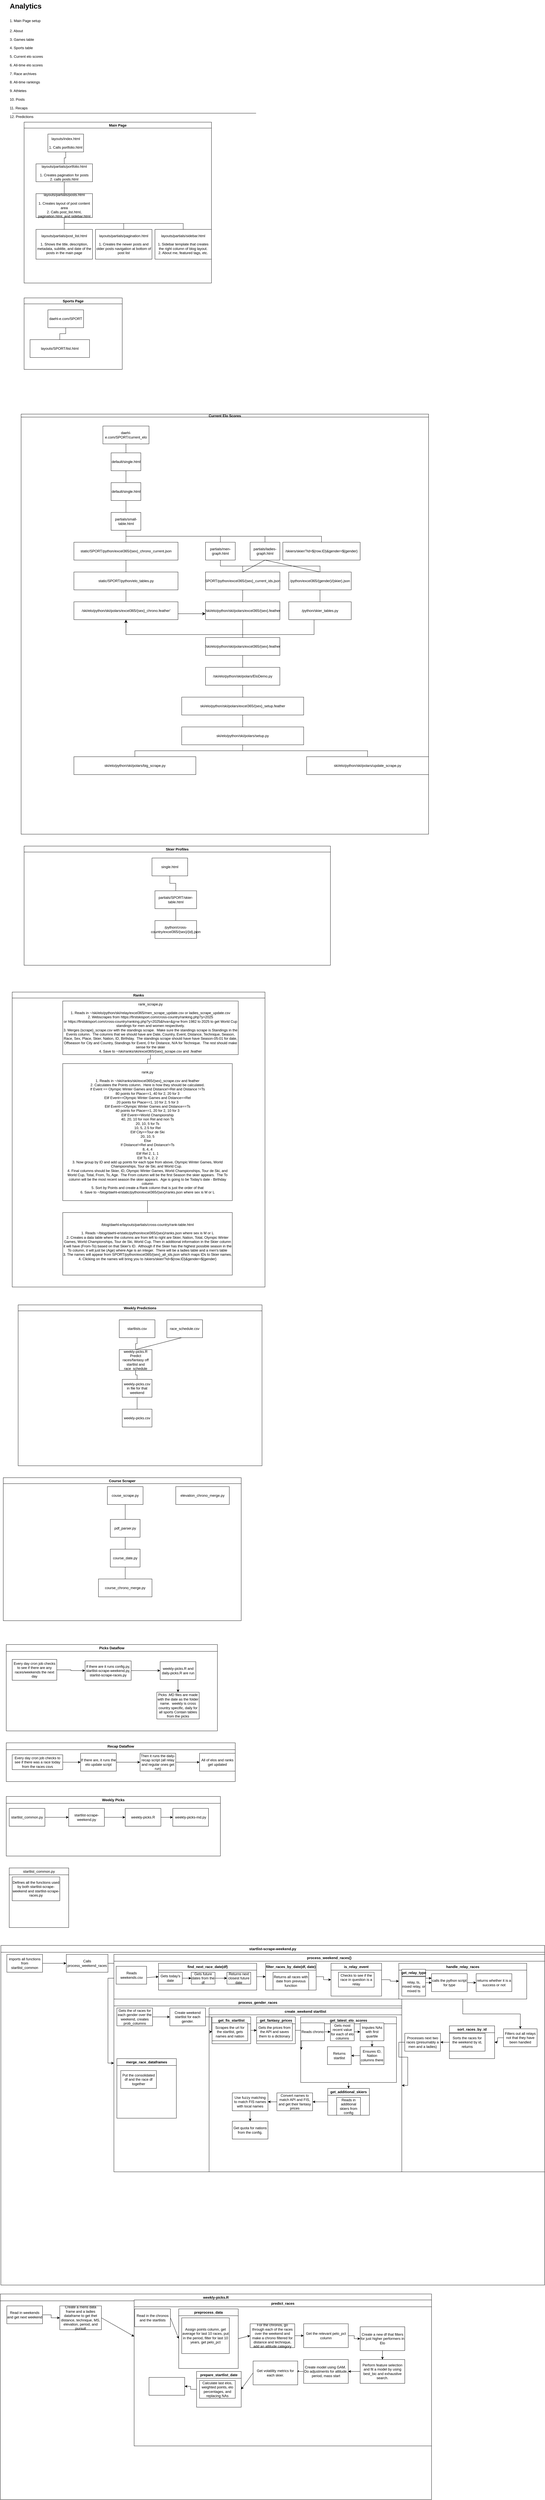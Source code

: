 <mxfile version="26.0.16">
  <diagram name="Page-1" id="8qqwAVty5yCcTyCEijJo">
    <mxGraphModel dx="860" dy="1011" grid="1" gridSize="10" guides="1" tooltips="1" connect="1" arrows="1" fold="1" page="1" pageScale="1" pageWidth="999999" pageHeight="9999999" math="0" shadow="0">
      <root>
        <mxCell id="0" />
        <mxCell id="1" parent="0" />
        <mxCell id="IEotBIcsbke2vs-tSMAI-14" value="&lt;h1 style=&quot;margin-top: 0px;&quot;&gt;&lt;span style=&quot;background-color: transparent; color: light-dark(rgb(0, 0, 0), rgb(255, 255, 255));&quot;&gt;Analytics&lt;/span&gt;&lt;/h1&gt;&lt;h1 style=&quot;margin-top: 0px;&quot;&gt;&lt;span style=&quot;background-color: transparent; color: light-dark(rgb(0, 0, 0), rgb(255, 255, 255)); font-size: 12px; font-weight: normal;&quot;&gt;1. Main Page setup&lt;/span&gt;&lt;/h1&gt;&lt;div&gt;&lt;span style=&quot;background-color: transparent; color: light-dark(rgb(0, 0, 0), rgb(255, 255, 255)); font-size: 12px; font-weight: normal;&quot;&gt;2. About&lt;/span&gt;&lt;/div&gt;&lt;div&gt;&lt;span style=&quot;background-color: transparent; color: light-dark(rgb(0, 0, 0), rgb(255, 255, 255)); font-size: 12px; font-weight: normal;&quot;&gt;&lt;br&gt;&lt;/span&gt;&lt;/div&gt;&lt;div&gt;&lt;span style=&quot;background-color: transparent; color: light-dark(rgb(0, 0, 0), rgb(255, 255, 255)); font-size: 12px; font-weight: normal;&quot;&gt;3. Games table&lt;/span&gt;&lt;/div&gt;&lt;div&gt;&lt;span style=&quot;background-color: transparent; color: light-dark(rgb(0, 0, 0), rgb(255, 255, 255)); font-size: 12px; font-weight: normal;&quot;&gt;&lt;br&gt;&lt;/span&gt;&lt;/div&gt;&lt;div&gt;4. Sports table&lt;/div&gt;&lt;div&gt;&lt;br&gt;&lt;/div&gt;&lt;div&gt;5. Current elo scores&lt;/div&gt;&lt;div&gt;&lt;br&gt;&lt;/div&gt;&lt;div&gt;6. All-time elo scores&lt;/div&gt;&lt;div&gt;&lt;br&gt;&lt;/div&gt;&lt;div&gt;7. Race archives&lt;/div&gt;&lt;div&gt;&lt;br&gt;&lt;/div&gt;&lt;div&gt;8. All-time rankings&lt;/div&gt;&lt;div&gt;&lt;br&gt;&lt;/div&gt;&lt;div&gt;9. Athletes&lt;/div&gt;&lt;div&gt;&lt;br&gt;&lt;/div&gt;&lt;div&gt;10. Posts&lt;/div&gt;&lt;div&gt;&lt;br&gt;&lt;/div&gt;&lt;div&gt;11. Recaps&lt;/div&gt;&lt;div&gt;&lt;br&gt;&lt;/div&gt;&lt;div&gt;12. Predictions&lt;/div&gt;" style="text;html=1;whiteSpace=wrap;overflow=hidden;rounded=0;" parent="1" vertex="1">
          <mxGeometry x="40" y="30" width="320" height="400" as="geometry" />
        </mxCell>
        <mxCell id="IEotBIcsbke2vs-tSMAI-16" value="" style="endArrow=none;html=1;rounded=0;" parent="1" edge="1">
          <mxGeometry width="50" height="50" relative="1" as="geometry">
            <mxPoint x="50" y="410" as="sourcePoint" />
            <mxPoint x="870" y="410" as="targetPoint" />
          </mxGeometry>
        </mxCell>
        <mxCell id="IEotBIcsbke2vs-tSMAI-21" value="Main Page" style="swimlane;startSize=20;horizontal=1;containerType=tree;newEdgeStyle={&quot;edgeStyle&quot;:&quot;elbowEdgeStyle&quot;,&quot;startArrow&quot;:&quot;none&quot;,&quot;endArrow&quot;:&quot;none&quot;};" parent="1" vertex="1">
          <mxGeometry x="90" y="440" width="630" height="540" as="geometry" />
        </mxCell>
        <mxCell id="IEotBIcsbke2vs-tSMAI-22" value="" style="edgeStyle=elbowEdgeStyle;elbow=vertical;sourcePerimeterSpacing=0;targetPerimeterSpacing=0;startArrow=none;endArrow=none;rounded=0;curved=0;" parent="IEotBIcsbke2vs-tSMAI-21" source="IEotBIcsbke2vs-tSMAI-24" target="IEotBIcsbke2vs-tSMAI-25" edge="1">
          <mxGeometry relative="1" as="geometry" />
        </mxCell>
        <UserObject label="layouts/index.html&lt;div&gt;&lt;br&gt;&lt;/div&gt;&lt;div&gt;1. Calls portfolio.html&lt;/div&gt;" treeRoot="1" id="IEotBIcsbke2vs-tSMAI-24">
          <mxCell style="whiteSpace=wrap;html=1;align=center;treeFolding=1;treeMoving=1;newEdgeStyle={&quot;edgeStyle&quot;:&quot;elbowEdgeStyle&quot;,&quot;startArrow&quot;:&quot;none&quot;,&quot;endArrow&quot;:&quot;none&quot;};" parent="IEotBIcsbke2vs-tSMAI-21" vertex="1">
            <mxGeometry x="80" y="40" width="120" height="60" as="geometry" />
          </mxCell>
        </UserObject>
        <mxCell id="IEotBIcsbke2vs-tSMAI-25" value="layouts/partials/portfolio.html&lt;div&gt;&lt;br&gt;&lt;/div&gt;&lt;div&gt;1. Creates pagination for posts&lt;/div&gt;&lt;div&gt;2. calls posts.html&lt;/div&gt;" style="whiteSpace=wrap;html=1;align=center;verticalAlign=middle;treeFolding=1;treeMoving=1;newEdgeStyle={&quot;edgeStyle&quot;:&quot;elbowEdgeStyle&quot;,&quot;startArrow&quot;:&quot;none&quot;,&quot;endArrow&quot;:&quot;none&quot;};" parent="IEotBIcsbke2vs-tSMAI-21" vertex="1">
          <mxGeometry x="40" y="140" width="190" height="60" as="geometry" />
        </mxCell>
        <mxCell id="IEotBIcsbke2vs-tSMAI-31" value="" style="edgeStyle=elbowEdgeStyle;elbow=vertical;sourcePerimeterSpacing=0;targetPerimeterSpacing=0;startArrow=none;endArrow=none;rounded=0;curved=0;" parent="IEotBIcsbke2vs-tSMAI-21" source="IEotBIcsbke2vs-tSMAI-25" target="IEotBIcsbke2vs-tSMAI-32" edge="1">
          <mxGeometry relative="1" as="geometry">
            <mxPoint x="230" y="540" as="sourcePoint" />
          </mxGeometry>
        </mxCell>
        <mxCell id="IEotBIcsbke2vs-tSMAI-32" value="layouts/partials/posts.html&lt;div&gt;&lt;br&gt;&lt;/div&gt;&lt;div&gt;1. Creates layout of post content area&lt;/div&gt;&lt;div&gt;2. Calls post_list.html, pagination.html, and sidebar.html&lt;/div&gt;" style="whiteSpace=wrap;html=1;align=center;verticalAlign=middle;treeFolding=1;treeMoving=1;newEdgeStyle={&quot;edgeStyle&quot;:&quot;elbowEdgeStyle&quot;,&quot;startArrow&quot;:&quot;none&quot;,&quot;endArrow&quot;:&quot;none&quot;};" parent="IEotBIcsbke2vs-tSMAI-21" vertex="1">
          <mxGeometry x="40" y="240" width="190" height="80" as="geometry" />
        </mxCell>
        <mxCell id="IEotBIcsbke2vs-tSMAI-35" value="" style="edgeStyle=elbowEdgeStyle;elbow=vertical;sourcePerimeterSpacing=0;targetPerimeterSpacing=0;startArrow=none;endArrow=none;rounded=0;curved=0;" parent="IEotBIcsbke2vs-tSMAI-21" source="IEotBIcsbke2vs-tSMAI-32" target="IEotBIcsbke2vs-tSMAI-36" edge="1">
          <mxGeometry relative="1" as="geometry">
            <mxPoint x="225" y="640" as="sourcePoint" />
          </mxGeometry>
        </mxCell>
        <mxCell id="IEotBIcsbke2vs-tSMAI-36" value="layouts/partials/post_list.html&lt;div&gt;&lt;br&gt;&lt;/div&gt;&lt;div&gt;1. Shows the title, description, metadata, subtitle, and date of the posts in the main page&lt;br&gt;&lt;/div&gt;" style="whiteSpace=wrap;html=1;align=center;verticalAlign=middle;treeFolding=1;treeMoving=1;newEdgeStyle={&quot;edgeStyle&quot;:&quot;elbowEdgeStyle&quot;,&quot;startArrow&quot;:&quot;none&quot;,&quot;endArrow&quot;:&quot;none&quot;};" parent="IEotBIcsbke2vs-tSMAI-21" vertex="1">
          <mxGeometry x="40" y="360" width="190" height="100" as="geometry" />
        </mxCell>
        <mxCell id="IEotBIcsbke2vs-tSMAI-37" value="" style="edgeStyle=elbowEdgeStyle;elbow=vertical;sourcePerimeterSpacing=0;targetPerimeterSpacing=0;startArrow=none;endArrow=none;rounded=0;curved=0;" parent="IEotBIcsbke2vs-tSMAI-21" source="IEotBIcsbke2vs-tSMAI-32" target="IEotBIcsbke2vs-tSMAI-38" edge="1">
          <mxGeometry relative="1" as="geometry">
            <mxPoint x="225" y="640" as="sourcePoint" />
          </mxGeometry>
        </mxCell>
        <mxCell id="IEotBIcsbke2vs-tSMAI-38" value="layouts/partials/pagination.html&lt;div&gt;&lt;br&gt;&lt;/div&gt;&lt;div&gt;1. Creates the newer posts and older posts navigation at bottom of post list&lt;/div&gt;" style="whiteSpace=wrap;html=1;align=center;verticalAlign=middle;treeFolding=1;treeMoving=1;newEdgeStyle={&quot;edgeStyle&quot;:&quot;elbowEdgeStyle&quot;,&quot;startArrow&quot;:&quot;none&quot;,&quot;endArrow&quot;:&quot;none&quot;};" parent="IEotBIcsbke2vs-tSMAI-21" vertex="1">
          <mxGeometry x="240" y="360" width="190" height="100" as="geometry" />
        </mxCell>
        <mxCell id="IEotBIcsbke2vs-tSMAI-39" value="" style="edgeStyle=elbowEdgeStyle;elbow=vertical;sourcePerimeterSpacing=0;targetPerimeterSpacing=0;startArrow=none;endArrow=none;rounded=0;curved=0;" parent="IEotBIcsbke2vs-tSMAI-21" source="IEotBIcsbke2vs-tSMAI-32" target="IEotBIcsbke2vs-tSMAI-40" edge="1">
          <mxGeometry relative="1" as="geometry">
            <mxPoint x="225" y="640" as="sourcePoint" />
          </mxGeometry>
        </mxCell>
        <mxCell id="IEotBIcsbke2vs-tSMAI-40" value="layouts/partials/sidebar.html&lt;div&gt;&lt;br&gt;&lt;/div&gt;&lt;div&gt;1. Sidebar template that creates the right column of blog layout.&lt;/div&gt;&lt;div&gt;2. About me, featured tags, etc.&lt;/div&gt;" style="whiteSpace=wrap;html=1;align=center;verticalAlign=middle;treeFolding=1;treeMoving=1;newEdgeStyle={&quot;edgeStyle&quot;:&quot;elbowEdgeStyle&quot;,&quot;startArrow&quot;:&quot;none&quot;,&quot;endArrow&quot;:&quot;none&quot;};" parent="IEotBIcsbke2vs-tSMAI-21" vertex="1">
          <mxGeometry x="440" y="360" width="190" height="100" as="geometry" />
        </mxCell>
        <mxCell id="IEotBIcsbke2vs-tSMAI-43" value="Current Elo Scores" style="swimlane;startSize=10;horizontal=1;containerType=tree;newEdgeStyle={&quot;edgeStyle&quot;:&quot;elbowEdgeStyle&quot;,&quot;startArrow&quot;:&quot;none&quot;,&quot;endArrow&quot;:&quot;none&quot;};" parent="1" vertex="1">
          <mxGeometry x="80" y="1420" width="1370" height="1410" as="geometry" />
        </mxCell>
        <mxCell id="IEotBIcsbke2vs-tSMAI-44" value="" style="edgeStyle=elbowEdgeStyle;elbow=vertical;sourcePerimeterSpacing=0;targetPerimeterSpacing=0;startArrow=none;endArrow=none;rounded=0;curved=0;" parent="IEotBIcsbke2vs-tSMAI-43" source="IEotBIcsbke2vs-tSMAI-46" target="IEotBIcsbke2vs-tSMAI-47" edge="1">
          <mxGeometry relative="1" as="geometry" />
        </mxCell>
        <UserObject label="daehl-e.com/SPORT/current_elo" treeRoot="1" id="IEotBIcsbke2vs-tSMAI-46">
          <mxCell style="whiteSpace=wrap;html=1;align=center;treeFolding=1;treeMoving=1;newEdgeStyle={&quot;edgeStyle&quot;:&quot;elbowEdgeStyle&quot;,&quot;startArrow&quot;:&quot;none&quot;,&quot;endArrow&quot;:&quot;none&quot;};" parent="IEotBIcsbke2vs-tSMAI-43" vertex="1">
            <mxGeometry x="275" y="40" width="155" height="60" as="geometry" />
          </mxCell>
        </UserObject>
        <mxCell id="IEotBIcsbke2vs-tSMAI-47" value="default/single.html" style="whiteSpace=wrap;html=1;align=center;verticalAlign=middle;treeFolding=1;treeMoving=1;newEdgeStyle={&quot;edgeStyle&quot;:&quot;elbowEdgeStyle&quot;,&quot;startArrow&quot;:&quot;none&quot;,&quot;endArrow&quot;:&quot;none&quot;};" parent="IEotBIcsbke2vs-tSMAI-43" vertex="1">
          <mxGeometry x="302.5" y="130" width="100" height="60" as="geometry" />
        </mxCell>
        <mxCell id="IEotBIcsbke2vs-tSMAI-49" value="" style="edgeStyle=elbowEdgeStyle;elbow=vertical;sourcePerimeterSpacing=0;targetPerimeterSpacing=0;startArrow=none;endArrow=none;rounded=0;curved=0;" parent="IEotBIcsbke2vs-tSMAI-43" source="IEotBIcsbke2vs-tSMAI-47" target="IEotBIcsbke2vs-tSMAI-50" edge="1">
          <mxGeometry relative="1" as="geometry">
            <mxPoint x="423" y="1100" as="sourcePoint" />
          </mxGeometry>
        </mxCell>
        <mxCell id="IEotBIcsbke2vs-tSMAI-50" value="default/single.html" style="whiteSpace=wrap;html=1;align=center;verticalAlign=middle;treeFolding=1;treeMoving=1;newEdgeStyle={&quot;edgeStyle&quot;:&quot;elbowEdgeStyle&quot;,&quot;startArrow&quot;:&quot;none&quot;,&quot;endArrow&quot;:&quot;none&quot;};" parent="IEotBIcsbke2vs-tSMAI-43" vertex="1">
          <mxGeometry x="302.5" y="230" width="100" height="60" as="geometry" />
        </mxCell>
        <mxCell id="IEotBIcsbke2vs-tSMAI-51" value="" style="edgeStyle=elbowEdgeStyle;elbow=vertical;sourcePerimeterSpacing=0;targetPerimeterSpacing=0;startArrow=none;endArrow=none;rounded=0;curved=0;" parent="IEotBIcsbke2vs-tSMAI-43" source="IEotBIcsbke2vs-tSMAI-50" target="IEotBIcsbke2vs-tSMAI-52" edge="1">
          <mxGeometry relative="1" as="geometry">
            <mxPoint x="423" y="1190" as="sourcePoint" />
          </mxGeometry>
        </mxCell>
        <mxCell id="IEotBIcsbke2vs-tSMAI-52" value="partials/small-table.html" style="whiteSpace=wrap;html=1;align=center;verticalAlign=middle;treeFolding=1;treeMoving=1;newEdgeStyle={&quot;edgeStyle&quot;:&quot;elbowEdgeStyle&quot;,&quot;startArrow&quot;:&quot;none&quot;,&quot;endArrow&quot;:&quot;none&quot;};" parent="IEotBIcsbke2vs-tSMAI-43" vertex="1">
          <mxGeometry x="302.5" y="330" width="100" height="60" as="geometry" />
        </mxCell>
        <mxCell id="IEotBIcsbke2vs-tSMAI-53" value="" style="edgeStyle=elbowEdgeStyle;elbow=vertical;sourcePerimeterSpacing=0;targetPerimeterSpacing=0;startArrow=none;endArrow=none;rounded=0;curved=0;" parent="IEotBIcsbke2vs-tSMAI-43" source="IEotBIcsbke2vs-tSMAI-52" target="IEotBIcsbke2vs-tSMAI-54" edge="1">
          <mxGeometry relative="1" as="geometry">
            <mxPoint x="423" y="1290" as="sourcePoint" />
          </mxGeometry>
        </mxCell>
        <mxCell id="IEotBIcsbke2vs-tSMAI-54" value="static/SPORT/python/excel365/{sex}_chrono_current.json" style="whiteSpace=wrap;html=1;align=center;verticalAlign=middle;treeFolding=1;treeMoving=1;newEdgeStyle={&quot;edgeStyle&quot;:&quot;elbowEdgeStyle&quot;,&quot;startArrow&quot;:&quot;none&quot;,&quot;endArrow&quot;:&quot;none&quot;};" parent="IEotBIcsbke2vs-tSMAI-43" vertex="1">
          <mxGeometry x="177.5" y="430" width="350" height="60" as="geometry" />
        </mxCell>
        <mxCell id="IEotBIcsbke2vs-tSMAI-55" value="" style="edgeStyle=elbowEdgeStyle;elbow=vertical;sourcePerimeterSpacing=0;targetPerimeterSpacing=0;startArrow=none;endArrow=none;rounded=0;curved=0;" parent="IEotBIcsbke2vs-tSMAI-43" source="IEotBIcsbke2vs-tSMAI-54" target="IEotBIcsbke2vs-tSMAI-56" edge="1">
          <mxGeometry relative="1" as="geometry">
            <mxPoint x="423" y="1390" as="sourcePoint" />
          </mxGeometry>
        </mxCell>
        <mxCell id="IEotBIcsbke2vs-tSMAI-56" value="static/SPORT/python/elo_tables.py" style="whiteSpace=wrap;html=1;align=center;verticalAlign=middle;treeFolding=1;treeMoving=1;newEdgeStyle={&quot;edgeStyle&quot;:&quot;elbowEdgeStyle&quot;,&quot;startArrow&quot;:&quot;none&quot;,&quot;endArrow&quot;:&quot;none&quot;};" parent="IEotBIcsbke2vs-tSMAI-43" vertex="1">
          <mxGeometry x="177.5" y="530" width="350" height="60" as="geometry" />
        </mxCell>
        <mxCell id="IEotBIcsbke2vs-tSMAI-57" value="" style="edgeStyle=elbowEdgeStyle;elbow=vertical;sourcePerimeterSpacing=0;targetPerimeterSpacing=0;startArrow=none;endArrow=none;rounded=0;curved=0;" parent="IEotBIcsbke2vs-tSMAI-43" source="IEotBIcsbke2vs-tSMAI-56" target="IEotBIcsbke2vs-tSMAI-58" edge="1">
          <mxGeometry relative="1" as="geometry">
            <mxPoint x="423" y="1490" as="sourcePoint" />
          </mxGeometry>
        </mxCell>
        <mxCell id="IEotBIcsbke2vs-tSMAI-58" value="/ski/elo/python/ski/polars/excel365/{sex}_chrono.feather&#39;" style="whiteSpace=wrap;html=1;align=center;verticalAlign=middle;treeFolding=1;treeMoving=1;newEdgeStyle={&quot;edgeStyle&quot;:&quot;elbowEdgeStyle&quot;,&quot;startArrow&quot;:&quot;none&quot;,&quot;endArrow&quot;:&quot;none&quot;};" parent="IEotBIcsbke2vs-tSMAI-43" vertex="1">
          <mxGeometry x="177.5" y="630" width="350" height="60" as="geometry" />
        </mxCell>
        <mxCell id="IEotBIcsbke2vs-tSMAI-61" value="" style="edgeStyle=elbowEdgeStyle;elbow=vertical;sourcePerimeterSpacing=0;targetPerimeterSpacing=0;startArrow=none;endArrow=none;rounded=0;curved=0;" parent="IEotBIcsbke2vs-tSMAI-43" source="IEotBIcsbke2vs-tSMAI-52" target="IEotBIcsbke2vs-tSMAI-62" edge="1">
          <mxGeometry relative="1" as="geometry">
            <mxPoint x="423" y="1290" as="sourcePoint" />
          </mxGeometry>
        </mxCell>
        <mxCell id="IEotBIcsbke2vs-tSMAI-62" value="partials/men-graph.html" style="whiteSpace=wrap;html=1;align=center;verticalAlign=middle;treeFolding=1;treeMoving=1;newEdgeStyle={&quot;edgeStyle&quot;:&quot;elbowEdgeStyle&quot;,&quot;startArrow&quot;:&quot;none&quot;,&quot;endArrow&quot;:&quot;none&quot;};" parent="IEotBIcsbke2vs-tSMAI-43" vertex="1">
          <mxGeometry x="620" y="430" width="100" height="60" as="geometry" />
        </mxCell>
        <mxCell id="IEotBIcsbke2vs-tSMAI-63" value="" style="edgeStyle=elbowEdgeStyle;elbow=vertical;sourcePerimeterSpacing=0;targetPerimeterSpacing=0;startArrow=none;endArrow=none;rounded=0;curved=0;" parent="IEotBIcsbke2vs-tSMAI-43" source="IEotBIcsbke2vs-tSMAI-52" target="IEotBIcsbke2vs-tSMAI-64" edge="1">
          <mxGeometry relative="1" as="geometry">
            <mxPoint x="423" y="1290" as="sourcePoint" />
          </mxGeometry>
        </mxCell>
        <mxCell id="IEotBIcsbke2vs-tSMAI-64" value="partials/ladies-graph.html" style="whiteSpace=wrap;html=1;align=center;verticalAlign=middle;treeFolding=1;treeMoving=1;newEdgeStyle={&quot;edgeStyle&quot;:&quot;elbowEdgeStyle&quot;,&quot;startArrow&quot;:&quot;none&quot;,&quot;endArrow&quot;:&quot;none&quot;};" parent="IEotBIcsbke2vs-tSMAI-43" vertex="1">
          <mxGeometry x="770" y="430" width="100" height="60" as="geometry" />
        </mxCell>
        <mxCell id="IEotBIcsbke2vs-tSMAI-65" value="" style="edgeStyle=elbowEdgeStyle;elbow=vertical;sourcePerimeterSpacing=0;targetPerimeterSpacing=0;startArrow=none;endArrow=none;rounded=0;curved=0;" parent="IEotBIcsbke2vs-tSMAI-43" source="IEotBIcsbke2vs-tSMAI-62" target="IEotBIcsbke2vs-tSMAI-68" edge="1">
          <mxGeometry relative="1" as="geometry">
            <mxPoint x="423" y="1390" as="sourcePoint" />
          </mxGeometry>
        </mxCell>
        <mxCell id="IEotBIcsbke2vs-tSMAI-68" value="SPORT/python/excel365/{sex}_current_ids.json" style="whiteSpace=wrap;html=1;align=center;verticalAlign=middle;treeFolding=1;treeMoving=1;newEdgeStyle={&quot;edgeStyle&quot;:&quot;elbowEdgeStyle&quot;,&quot;startArrow&quot;:&quot;none&quot;,&quot;endArrow&quot;:&quot;none&quot;};" parent="IEotBIcsbke2vs-tSMAI-43" vertex="1">
          <mxGeometry x="620" y="530" width="250" height="60" as="geometry" />
        </mxCell>
        <mxCell id="IEotBIcsbke2vs-tSMAI-71" value="" style="endArrow=none;html=1;rounded=0;exitX=0.5;exitY=0;exitDx=0;exitDy=0;" parent="IEotBIcsbke2vs-tSMAI-43" source="IEotBIcsbke2vs-tSMAI-68" edge="1">
          <mxGeometry width="50" height="50" relative="1" as="geometry">
            <mxPoint x="770" y="540" as="sourcePoint" />
            <mxPoint x="820" y="490" as="targetPoint" />
          </mxGeometry>
        </mxCell>
        <mxCell id="IEotBIcsbke2vs-tSMAI-72" value="" style="edgeStyle=elbowEdgeStyle;elbow=vertical;sourcePerimeterSpacing=0;targetPerimeterSpacing=0;startArrow=none;endArrow=none;rounded=0;curved=0;" parent="IEotBIcsbke2vs-tSMAI-43" source="IEotBIcsbke2vs-tSMAI-62" target="IEotBIcsbke2vs-tSMAI-73" edge="1">
          <mxGeometry relative="1" as="geometry">
            <mxPoint x="423" y="1390" as="sourcePoint" />
          </mxGeometry>
        </mxCell>
        <mxCell id="IEotBIcsbke2vs-tSMAI-73" value="/python/excel365/{gender}/{skier}.json" style="whiteSpace=wrap;html=1;align=center;verticalAlign=middle;treeFolding=1;treeMoving=1;newEdgeStyle={&quot;edgeStyle&quot;:&quot;elbowEdgeStyle&quot;,&quot;startArrow&quot;:&quot;none&quot;,&quot;endArrow&quot;:&quot;none&quot;};" parent="IEotBIcsbke2vs-tSMAI-43" vertex="1">
          <mxGeometry x="900" y="530" width="210" height="60" as="geometry" />
        </mxCell>
        <mxCell id="IEotBIcsbke2vs-tSMAI-74" value="" style="endArrow=none;html=1;rounded=0;exitX=0.5;exitY=0;exitDx=0;exitDy=0;" parent="IEotBIcsbke2vs-tSMAI-43" source="IEotBIcsbke2vs-tSMAI-73" edge="1">
          <mxGeometry width="50" height="50" relative="1" as="geometry">
            <mxPoint x="770" y="540" as="sourcePoint" />
            <mxPoint x="820" y="490" as="targetPoint" />
          </mxGeometry>
        </mxCell>
        <mxCell id="IEotBIcsbke2vs-tSMAI-77" value="" style="edgeStyle=elbowEdgeStyle;elbow=vertical;sourcePerimeterSpacing=0;targetPerimeterSpacing=0;startArrow=none;endArrow=none;rounded=0;curved=0;" parent="IEotBIcsbke2vs-tSMAI-43" source="IEotBIcsbke2vs-tSMAI-52" target="IEotBIcsbke2vs-tSMAI-78" edge="1">
          <mxGeometry relative="1" as="geometry">
            <mxPoint x="423" y="1290" as="sourcePoint" />
          </mxGeometry>
        </mxCell>
        <mxCell id="IEotBIcsbke2vs-tSMAI-78" value="/skiers/skier/?id=${row.ID}&amp;amp;gender=${gender}" style="whiteSpace=wrap;html=1;align=center;verticalAlign=middle;treeFolding=1;treeMoving=1;newEdgeStyle={&quot;edgeStyle&quot;:&quot;elbowEdgeStyle&quot;,&quot;startArrow&quot;:&quot;none&quot;,&quot;endArrow&quot;:&quot;none&quot;};" parent="IEotBIcsbke2vs-tSMAI-43" vertex="1">
          <mxGeometry x="880" y="430" width="260" height="60" as="geometry" />
        </mxCell>
        <mxCell id="IEotBIcsbke2vs-tSMAI-81" value="" style="edgeStyle=elbowEdgeStyle;elbow=vertical;sourcePerimeterSpacing=0;targetPerimeterSpacing=0;startArrow=none;endArrow=none;rounded=0;curved=0;" parent="IEotBIcsbke2vs-tSMAI-43" source="IEotBIcsbke2vs-tSMAI-68" target="IEotBIcsbke2vs-tSMAI-82" edge="1">
          <mxGeometry relative="1" as="geometry">
            <mxPoint x="740" y="1490" as="sourcePoint" />
          </mxGeometry>
        </mxCell>
        <mxCell id="IEotBIcsbke2vs-tSMAI-82" value="/ski/elo/python/ski/polars/excel365/{sex}.feather" style="whiteSpace=wrap;html=1;align=center;verticalAlign=middle;treeFolding=1;treeMoving=1;newEdgeStyle={&quot;edgeStyle&quot;:&quot;elbowEdgeStyle&quot;,&quot;startArrow&quot;:&quot;none&quot;,&quot;endArrow&quot;:&quot;none&quot;};" parent="IEotBIcsbke2vs-tSMAI-43" vertex="1">
          <mxGeometry x="620" y="630" width="250" height="60" as="geometry" />
        </mxCell>
        <mxCell id="IEotBIcsbke2vs-tSMAI-83" value="" style="edgeStyle=elbowEdgeStyle;elbow=vertical;sourcePerimeterSpacing=0;targetPerimeterSpacing=0;startArrow=none;endArrow=none;rounded=0;curved=0;" parent="IEotBIcsbke2vs-tSMAI-43" source="IEotBIcsbke2vs-tSMAI-73" target="IEotBIcsbke2vs-tSMAI-84" edge="1">
          <mxGeometry relative="1" as="geometry">
            <mxPoint x="740" y="1490" as="sourcePoint" />
          </mxGeometry>
        </mxCell>
        <mxCell id="IEotBIcsbke2vs-tSMAI-84" value="/python/skier_tables.py" style="whiteSpace=wrap;html=1;align=center;verticalAlign=middle;treeFolding=1;treeMoving=1;newEdgeStyle={&quot;edgeStyle&quot;:&quot;elbowEdgeStyle&quot;,&quot;startArrow&quot;:&quot;none&quot;,&quot;endArrow&quot;:&quot;none&quot;};" parent="IEotBIcsbke2vs-tSMAI-43" vertex="1">
          <mxGeometry x="900" y="630" width="210" height="60" as="geometry" />
        </mxCell>
        <mxCell id="IEotBIcsbke2vs-tSMAI-88" value="" style="edgeStyle=segmentEdgeStyle;endArrow=classic;html=1;curved=0;rounded=0;endSize=8;startSize=8;entryX=0.5;entryY=1;entryDx=0;entryDy=0;" parent="IEotBIcsbke2vs-tSMAI-43" target="IEotBIcsbke2vs-tSMAI-58" edge="1">
          <mxGeometry width="50" height="50" relative="1" as="geometry">
            <mxPoint x="985" y="690" as="sourcePoint" />
            <mxPoint x="1035" y="640" as="targetPoint" />
            <Array as="points">
              <mxPoint x="985" y="740" />
              <mxPoint x="353" y="740" />
            </Array>
          </mxGeometry>
        </mxCell>
        <mxCell id="IEotBIcsbke2vs-tSMAI-89" value="" style="edgeStyle=segmentEdgeStyle;endArrow=classic;html=1;curved=0;rounded=0;endSize=8;startSize=8;" parent="IEotBIcsbke2vs-tSMAI-43" target="IEotBIcsbke2vs-tSMAI-82" edge="1">
          <mxGeometry width="50" height="50" relative="1" as="geometry">
            <mxPoint x="527.5" y="670" as="sourcePoint" />
            <mxPoint x="577.5" y="620" as="targetPoint" />
          </mxGeometry>
        </mxCell>
        <mxCell id="IEotBIcsbke2vs-tSMAI-90" value="" style="edgeStyle=elbowEdgeStyle;elbow=vertical;sourcePerimeterSpacing=0;targetPerimeterSpacing=0;startArrow=none;endArrow=none;rounded=0;curved=0;" parent="IEotBIcsbke2vs-tSMAI-43" source="IEotBIcsbke2vs-tSMAI-82" target="IEotBIcsbke2vs-tSMAI-91" edge="1">
          <mxGeometry relative="1" as="geometry">
            <mxPoint x="815" y="1590" as="sourcePoint" />
          </mxGeometry>
        </mxCell>
        <mxCell id="IEotBIcsbke2vs-tSMAI-91" value="/ski/elo/python/ski/polars/excel365/{sex}.feather" style="whiteSpace=wrap;html=1;align=center;verticalAlign=middle;treeFolding=1;treeMoving=1;newEdgeStyle={&quot;edgeStyle&quot;:&quot;elbowEdgeStyle&quot;,&quot;startArrow&quot;:&quot;none&quot;,&quot;endArrow&quot;:&quot;none&quot;};" parent="IEotBIcsbke2vs-tSMAI-43" vertex="1">
          <mxGeometry x="620" y="750" width="250" height="60" as="geometry" />
        </mxCell>
        <mxCell id="IEotBIcsbke2vs-tSMAI-92" value="" style="edgeStyle=elbowEdgeStyle;elbow=vertical;sourcePerimeterSpacing=0;targetPerimeterSpacing=0;startArrow=none;endArrow=none;rounded=0;curved=0;" parent="IEotBIcsbke2vs-tSMAI-43" source="IEotBIcsbke2vs-tSMAI-91" target="IEotBIcsbke2vs-tSMAI-93" edge="1">
          <mxGeometry relative="1" as="geometry">
            <mxPoint x="815" y="1690" as="sourcePoint" />
          </mxGeometry>
        </mxCell>
        <mxCell id="IEotBIcsbke2vs-tSMAI-93" value="/ski/elo/python/ski/polars/EloDemo.py" style="whiteSpace=wrap;html=1;align=center;verticalAlign=middle;treeFolding=1;treeMoving=1;newEdgeStyle={&quot;edgeStyle&quot;:&quot;elbowEdgeStyle&quot;,&quot;startArrow&quot;:&quot;none&quot;,&quot;endArrow&quot;:&quot;none&quot;};" parent="IEotBIcsbke2vs-tSMAI-43" vertex="1">
          <mxGeometry x="620" y="850" width="250" height="60" as="geometry" />
        </mxCell>
        <mxCell id="IEotBIcsbke2vs-tSMAI-94" value="" style="edgeStyle=elbowEdgeStyle;elbow=vertical;sourcePerimeterSpacing=0;targetPerimeterSpacing=0;startArrow=none;endArrow=none;rounded=0;curved=0;" parent="IEotBIcsbke2vs-tSMAI-43" source="IEotBIcsbke2vs-tSMAI-93" target="IEotBIcsbke2vs-tSMAI-95" edge="1">
          <mxGeometry relative="1" as="geometry">
            <mxPoint x="815" y="1810" as="sourcePoint" />
          </mxGeometry>
        </mxCell>
        <mxCell id="IEotBIcsbke2vs-tSMAI-95" value="ski/elo/python/ski/polars/excel365/{sex}_setup.feather" style="whiteSpace=wrap;html=1;align=center;verticalAlign=middle;treeFolding=1;treeMoving=1;newEdgeStyle={&quot;edgeStyle&quot;:&quot;elbowEdgeStyle&quot;,&quot;startArrow&quot;:&quot;none&quot;,&quot;endArrow&quot;:&quot;none&quot;};" parent="IEotBIcsbke2vs-tSMAI-43" vertex="1">
          <mxGeometry x="540" y="950" width="410" height="60" as="geometry" />
        </mxCell>
        <mxCell id="IEotBIcsbke2vs-tSMAI-100" value="" style="edgeStyle=elbowEdgeStyle;elbow=vertical;sourcePerimeterSpacing=0;targetPerimeterSpacing=0;startArrow=none;endArrow=none;rounded=0;curved=0;" parent="IEotBIcsbke2vs-tSMAI-43" source="IEotBIcsbke2vs-tSMAI-95" target="IEotBIcsbke2vs-tSMAI-101" edge="1">
          <mxGeometry relative="1" as="geometry">
            <mxPoint x="815" y="1910" as="sourcePoint" />
          </mxGeometry>
        </mxCell>
        <mxCell id="IEotBIcsbke2vs-tSMAI-101" value="ski/elo/python/ski/polars/setup.py" style="whiteSpace=wrap;html=1;align=center;verticalAlign=middle;treeFolding=1;treeMoving=1;newEdgeStyle={&quot;edgeStyle&quot;:&quot;elbowEdgeStyle&quot;,&quot;startArrow&quot;:&quot;none&quot;,&quot;endArrow&quot;:&quot;none&quot;};" parent="IEotBIcsbke2vs-tSMAI-43" vertex="1">
          <mxGeometry x="540" y="1050" width="410" height="60" as="geometry" />
        </mxCell>
        <mxCell id="IEotBIcsbke2vs-tSMAI-102" value="" style="edgeStyle=elbowEdgeStyle;elbow=vertical;sourcePerimeterSpacing=0;targetPerimeterSpacing=0;startArrow=none;endArrow=none;rounded=0;curved=0;" parent="IEotBIcsbke2vs-tSMAI-43" source="IEotBIcsbke2vs-tSMAI-101" target="IEotBIcsbke2vs-tSMAI-103" edge="1">
          <mxGeometry relative="1" as="geometry">
            <mxPoint x="815" y="2010" as="sourcePoint" />
          </mxGeometry>
        </mxCell>
        <mxCell id="IEotBIcsbke2vs-tSMAI-103" value="ski/elo/python/ski/polars/big_scrape.py" style="whiteSpace=wrap;html=1;align=center;verticalAlign=middle;treeFolding=1;treeMoving=1;newEdgeStyle={&quot;edgeStyle&quot;:&quot;elbowEdgeStyle&quot;,&quot;startArrow&quot;:&quot;none&quot;,&quot;endArrow&quot;:&quot;none&quot;};" parent="IEotBIcsbke2vs-tSMAI-43" vertex="1">
          <mxGeometry x="177.5" y="1150" width="410" height="60" as="geometry" />
        </mxCell>
        <mxCell id="IEotBIcsbke2vs-tSMAI-104" value="" style="edgeStyle=elbowEdgeStyle;elbow=vertical;sourcePerimeterSpacing=0;targetPerimeterSpacing=0;startArrow=none;endArrow=none;rounded=0;curved=0;" parent="IEotBIcsbke2vs-tSMAI-43" source="IEotBIcsbke2vs-tSMAI-101" target="IEotBIcsbke2vs-tSMAI-105" edge="1">
          <mxGeometry relative="1" as="geometry">
            <mxPoint x="815" y="2010" as="sourcePoint" />
          </mxGeometry>
        </mxCell>
        <mxCell id="IEotBIcsbke2vs-tSMAI-105" value="ski/elo/python/ski/polars/update_scrape.py" style="whiteSpace=wrap;html=1;align=center;verticalAlign=middle;treeFolding=1;treeMoving=1;newEdgeStyle={&quot;edgeStyle&quot;:&quot;elbowEdgeStyle&quot;,&quot;startArrow&quot;:&quot;none&quot;,&quot;endArrow&quot;:&quot;none&quot;};" parent="IEotBIcsbke2vs-tSMAI-43" vertex="1">
          <mxGeometry x="960" y="1150" width="410" height="60" as="geometry" />
        </mxCell>
        <mxCell id="QaUptNIJ3_6_dci6hBGE-2" value="Sports Page" style="swimlane;startSize=20;horizontal=1;containerType=tree;newEdgeStyle={&quot;edgeStyle&quot;:&quot;elbowEdgeStyle&quot;,&quot;startArrow&quot;:&quot;none&quot;,&quot;endArrow&quot;:&quot;none&quot;};" parent="1" vertex="1">
          <mxGeometry x="90" y="1030" width="330" height="240" as="geometry" />
        </mxCell>
        <mxCell id="QaUptNIJ3_6_dci6hBGE-3" value="" style="edgeStyle=elbowEdgeStyle;elbow=vertical;sourcePerimeterSpacing=0;targetPerimeterSpacing=0;startArrow=none;endArrow=none;rounded=0;curved=0;" parent="QaUptNIJ3_6_dci6hBGE-2" source="QaUptNIJ3_6_dci6hBGE-5" target="QaUptNIJ3_6_dci6hBGE-6" edge="1">
          <mxGeometry relative="1" as="geometry" />
        </mxCell>
        <UserObject label="daehl-e.com/SPORT" treeRoot="1" id="QaUptNIJ3_6_dci6hBGE-5">
          <mxCell style="whiteSpace=wrap;html=1;align=center;treeFolding=1;treeMoving=1;newEdgeStyle={&quot;edgeStyle&quot;:&quot;elbowEdgeStyle&quot;,&quot;startArrow&quot;:&quot;none&quot;,&quot;endArrow&quot;:&quot;none&quot;};" parent="QaUptNIJ3_6_dci6hBGE-2" vertex="1">
            <mxGeometry x="80" y="40" width="120" height="60" as="geometry" />
          </mxCell>
        </UserObject>
        <mxCell id="QaUptNIJ3_6_dci6hBGE-6" value="layouts/SPORT/list.html" style="whiteSpace=wrap;html=1;align=center;verticalAlign=middle;treeFolding=1;treeMoving=1;newEdgeStyle={&quot;edgeStyle&quot;:&quot;elbowEdgeStyle&quot;,&quot;startArrow&quot;:&quot;none&quot;,&quot;endArrow&quot;:&quot;none&quot;};" parent="QaUptNIJ3_6_dci6hBGE-2" vertex="1">
          <mxGeometry x="20" y="140" width="200" height="60" as="geometry" />
        </mxCell>
        <mxCell id="fRlYjz4K-SpdqmimhGeY-1" value="Skier Profiles" style="swimlane;startSize=20;horizontal=1;containerType=tree;newEdgeStyle={&quot;edgeStyle&quot;:&quot;elbowEdgeStyle&quot;,&quot;startArrow&quot;:&quot;none&quot;,&quot;endArrow&quot;:&quot;none&quot;};" parent="1" vertex="1">
          <mxGeometry x="90" y="2870" width="1030" height="400" as="geometry" />
        </mxCell>
        <mxCell id="fRlYjz4K-SpdqmimhGeY-2" value="" style="edgeStyle=elbowEdgeStyle;elbow=vertical;sourcePerimeterSpacing=0;targetPerimeterSpacing=0;startArrow=none;endArrow=none;rounded=0;curved=0;entryX=0.5;entryY=0;entryDx=0;entryDy=0;" parent="fRlYjz4K-SpdqmimhGeY-1" source="fRlYjz4K-SpdqmimhGeY-4" target="fRlYjz4K-SpdqmimhGeY-5" edge="1">
          <mxGeometry relative="1" as="geometry">
            <mxPoint x="420" y="140" as="targetPoint" />
          </mxGeometry>
        </mxCell>
        <UserObject label="single.html" treeRoot="1" id="fRlYjz4K-SpdqmimhGeY-4">
          <mxCell style="whiteSpace=wrap;html=1;align=center;treeFolding=1;treeMoving=1;newEdgeStyle={&quot;edgeStyle&quot;:&quot;elbowEdgeStyle&quot;,&quot;startArrow&quot;:&quot;none&quot;,&quot;endArrow&quot;:&quot;none&quot;};" parent="fRlYjz4K-SpdqmimhGeY-1" vertex="1">
            <mxGeometry x="430" y="40" width="120" height="60" as="geometry" />
          </mxCell>
        </UserObject>
        <mxCell id="fRlYjz4K-SpdqmimhGeY-5" value="partials/SPORT/skier-table.html" style="whiteSpace=wrap;html=1;align=center;verticalAlign=middle;treeFolding=1;treeMoving=1;newEdgeStyle={&quot;edgeStyle&quot;:&quot;elbowEdgeStyle&quot;,&quot;startArrow&quot;:&quot;none&quot;,&quot;endArrow&quot;:&quot;none&quot;};" parent="fRlYjz4K-SpdqmimhGeY-1" vertex="1">
          <mxGeometry x="440" y="150" width="140" height="60" as="geometry" />
        </mxCell>
        <mxCell id="fRlYjz4K-SpdqmimhGeY-7" value="" style="edgeStyle=elbowEdgeStyle;elbow=vertical;sourcePerimeterSpacing=0;targetPerimeterSpacing=0;startArrow=none;endArrow=none;rounded=0;curved=0;entryX=0.5;entryY=0;entryDx=0;entryDy=0;" parent="fRlYjz4K-SpdqmimhGeY-1" source="fRlYjz4K-SpdqmimhGeY-5" target="fRlYjz4K-SpdqmimhGeY-8" edge="1">
          <mxGeometry relative="1" as="geometry">
            <mxPoint x="580" y="2970" as="sourcePoint" />
            <mxPoint x="510" y="3010" as="targetPoint" />
          </mxGeometry>
        </mxCell>
        <mxCell id="fRlYjz4K-SpdqmimhGeY-8" value="/python/cross-country/excel365/{sex}/{id}.json" style="whiteSpace=wrap;html=1;align=center;verticalAlign=middle;treeFolding=1;treeMoving=1;newEdgeStyle={&quot;edgeStyle&quot;:&quot;elbowEdgeStyle&quot;,&quot;startArrow&quot;:&quot;none&quot;,&quot;endArrow&quot;:&quot;none&quot;};" parent="fRlYjz4K-SpdqmimhGeY-1" vertex="1">
          <mxGeometry x="440" y="250" width="140" height="60" as="geometry" />
        </mxCell>
        <mxCell id="YkCR3OloSnjO10AkR-cG-1" value="Ranks" style="swimlane;startSize=20;horizontal=1;containerType=tree;newEdgeStyle={&quot;edgeStyle&quot;:&quot;elbowEdgeStyle&quot;,&quot;startArrow&quot;:&quot;none&quot;,&quot;endArrow&quot;:&quot;none&quot;};" parent="1" vertex="1">
          <mxGeometry x="50" y="3360" width="850" height="990" as="geometry" />
        </mxCell>
        <mxCell id="YkCR3OloSnjO10AkR-cG-2" value="" style="edgeStyle=elbowEdgeStyle;elbow=vertical;sourcePerimeterSpacing=0;targetPerimeterSpacing=0;startArrow=none;endArrow=none;rounded=0;curved=0;" parent="YkCR3OloSnjO10AkR-cG-1" source="YkCR3OloSnjO10AkR-cG-4" target="YkCR3OloSnjO10AkR-cG-5" edge="1">
          <mxGeometry relative="1" as="geometry" />
        </mxCell>
        <UserObject label="rank_scrape.py&lt;div&gt;&lt;br&gt;&lt;/div&gt;&lt;div&gt;1. Reads in ~/ski/elo/python/ski/relay/excel365/men_scrape_update.csv or ladies_scrape_update.csv&lt;/div&gt;&lt;div&gt;2. Webscrapes from&amp;nbsp;https://firstskisport.com/cross-country/ranking.php?y=2025 or&amp;nbsp;https://firstskisport.com/cross-country/ranking.php?y=2025&amp;amp;hva=&amp;amp;g=w from 1982 to 2025 to get World Cup standings for men and women respectively.&lt;/div&gt;&lt;div&gt;3. Merges {scrape}_scrape.csv with the standings scrape.&amp;nbsp; Make sure the standings scrape is Standings in the Events column.&amp;nbsp; The columns that we should have are Date, Country, Event, Distance, Technique, Season, Race, Sex, Place, Skier, Nation, ID, Birthday.&amp;nbsp; The standings scrape should have have Season-05-01 for date, Offseason for City and Country, Standings for Event, 0 for Distance, N/A for Technique.&amp;nbsp; The rest should make sense for the skier&lt;/div&gt;&lt;div&gt;4. Save to ~/ski/ranks/ski/excel365/{sex}_scrape.csv and .feather&lt;/div&gt;" treeRoot="1" id="YkCR3OloSnjO10AkR-cG-4">
          <mxCell style="whiteSpace=wrap;html=1;align=center;treeFolding=1;treeMoving=1;newEdgeStyle={&quot;edgeStyle&quot;:&quot;elbowEdgeStyle&quot;,&quot;startArrow&quot;:&quot;none&quot;,&quot;endArrow&quot;:&quot;none&quot;};" parent="YkCR3OloSnjO10AkR-cG-1" vertex="1">
            <mxGeometry x="170" y="30" width="590" height="180" as="geometry" />
          </mxCell>
        </UserObject>
        <mxCell id="YkCR3OloSnjO10AkR-cG-5" value="rank.py&lt;div&gt;&lt;br&gt;&lt;/div&gt;&lt;div&gt;1. Reads in ~/ski/ranks/ski/excel365/{sex}_scrape.csv and feather&lt;/div&gt;&lt;div&gt;2. Calculates the Points column.&amp;nbsp; Here is how they should be calculated.&lt;/div&gt;&lt;div&gt;If Event == Olympic Winter Games and Distance!=Rel and Distance !=Ts&lt;/div&gt;&lt;div&gt;80 points for Place==1, 40 for 2, 20 for 3&lt;/div&gt;&lt;div&gt;Elif Event==Olympic Winter Games and Dstance==Rel&lt;/div&gt;&lt;div&gt;20 points for Place==1, 10 for 2, 5 for 3&lt;/div&gt;&lt;div&gt;Elif Event==Olympic Winter Games and Distance==Ts&lt;/div&gt;&lt;div&gt;40 points for Place==1, 20 for 2, 10 for 3&lt;/div&gt;&lt;div&gt;Elif Event==World Championship&lt;/div&gt;&lt;div&gt;40, 20, 10 for non Rel and non Ts&lt;/div&gt;&lt;div&gt;20, 10, 5 for Ts&lt;/div&gt;&lt;div&gt;10, 5, 2.5 for Rel&lt;/div&gt;&lt;div&gt;Elif City==Tour de Ski&lt;/div&gt;&lt;div&gt;20, 10, 5&lt;/div&gt;&lt;div&gt;Else&lt;/div&gt;&lt;div&gt;If Distance!=Rel and Distance!=Ts&lt;/div&gt;&lt;div&gt;8, 4, 4&lt;/div&gt;&lt;div&gt;Elif Rel 2, 1, 1&lt;/div&gt;&lt;div&gt;Elif Ts 4, 2, 2&lt;/div&gt;&lt;div&gt;3. Now group by ID and add up points for each type from above, Olympic Winter Games, World Championships, Tour de Ski, and World Cup.&amp;nbsp;&amp;nbsp;&lt;/div&gt;&lt;div&gt;4. Final columns should be Skier, ID, Olympic Winter Games, World Championships, Tour de Ski, and World Cup, Total, From, To, Age.&amp;nbsp; The From column will be the first Season the skier appears.&amp;nbsp; The To column will be the most recent season the skier appears.&amp;nbsp; Age is going to be Today&#39;s date - Birthday column&lt;/div&gt;&lt;div&gt;5. Sort by Points and create a Rank column that is just the order of that&lt;/div&gt;&lt;div&gt;6. Save to ~/blog/daehl-e/static/python/excel365/{sex}/ranks.json where sex is M or L&lt;/div&gt;" style="whiteSpace=wrap;html=1;align=center;verticalAlign=middle;treeFolding=1;treeMoving=1;newEdgeStyle={&quot;edgeStyle&quot;:&quot;elbowEdgeStyle&quot;,&quot;startArrow&quot;:&quot;none&quot;,&quot;endArrow&quot;:&quot;none&quot;};" parent="YkCR3OloSnjO10AkR-cG-1" vertex="1">
          <mxGeometry x="170" y="240" width="570" height="460" as="geometry" />
        </mxCell>
        <mxCell id="YkCR3OloSnjO10AkR-cG-7" value="" style="edgeStyle=elbowEdgeStyle;elbow=vertical;sourcePerimeterSpacing=0;targetPerimeterSpacing=0;startArrow=none;endArrow=none;rounded=0;curved=0;" parent="YkCR3OloSnjO10AkR-cG-1" source="YkCR3OloSnjO10AkR-cG-5" target="YkCR3OloSnjO10AkR-cG-8" edge="1">
          <mxGeometry relative="1" as="geometry">
            <mxPoint x="515" y="3570" as="sourcePoint" />
          </mxGeometry>
        </mxCell>
        <mxCell id="YkCR3OloSnjO10AkR-cG-8" value="/blog/daehl-e/layouts/partials/cross-country/rank-table.html&lt;div&gt;&lt;br&gt;&lt;div&gt;1. Reads&amp;nbsp;&lt;span style=&quot;background-color: transparent; color: light-dark(rgb(0, 0, 0), rgb(255, 255, 255));&quot;&gt;~/blog/daehl-e/static/python/excel365/{sex}/ranks.json where sex is M or L&lt;/span&gt;&lt;/div&gt;&lt;div&gt;&lt;span style=&quot;background-color: transparent; color: light-dark(rgb(0, 0, 0), rgb(255, 255, 255));&quot;&gt;2. Creates a data table where the columns are from left to right are Skier, Nation, Total, Olympic Winter Games, World Championships, Tour de Ski, World Cup. Then in additional information in the Skier column it will have (From-To) based on that Skier&#39;s ID.&amp;nbsp; Although if the Skier has the highest possible season in the To column, it will just be (Age) where Age is an integer.&amp;nbsp; There will be a ladies table and a men&#39;s table&lt;/span&gt;&lt;/div&gt;&lt;div&gt;&lt;span style=&quot;background-color: transparent; color: light-dark(rgb(0, 0, 0), rgb(255, 255, 255));&quot;&gt;3. The names will appear from&amp;nbsp;&lt;/span&gt;&lt;span style=&quot;background-color: transparent; color: light-dark(rgb(0, 0, 0), rgb(255, 255, 255));&quot;&gt;SPORT/python/excel365/{sex}_all_ids.json which maps IDs to Skier names.&lt;/span&gt;&lt;/div&gt;&lt;div&gt;&lt;span style=&quot;background-color: transparent; color: light-dark(rgb(0, 0, 0), rgb(255, 255, 255));&quot;&gt;4. Clicking on the names will bring you to&amp;nbsp;&lt;/span&gt;&lt;span style=&quot;background-color: transparent; color: light-dark(rgb(0, 0, 0), rgb(255, 255, 255));&quot;&gt;/skiers/skier/?id=${row.ID}&amp;amp;gender=${gender}&lt;/span&gt;&lt;/div&gt;&lt;div&gt;&lt;br&gt;&lt;/div&gt;&lt;/div&gt;" style="whiteSpace=wrap;html=1;align=center;verticalAlign=middle;treeFolding=1;treeMoving=1;newEdgeStyle={&quot;edgeStyle&quot;:&quot;elbowEdgeStyle&quot;,&quot;startArrow&quot;:&quot;none&quot;,&quot;endArrow&quot;:&quot;none&quot;};" parent="YkCR3OloSnjO10AkR-cG-1" vertex="1">
          <mxGeometry x="170" y="740" width="570" height="210" as="geometry" />
        </mxCell>
        <mxCell id="wheczaxAUnzoZYvnwmNw-1" value="Weekly Predictions" style="swimlane;startSize=20;horizontal=1;containerType=tree;newEdgeStyle={&quot;edgeStyle&quot;:&quot;elbowEdgeStyle&quot;,&quot;startArrow&quot;:&quot;none&quot;,&quot;endArrow&quot;:&quot;none&quot;};" parent="1" vertex="1">
          <mxGeometry x="70" y="4410" width="820" height="540" as="geometry" />
        </mxCell>
        <mxCell id="wheczaxAUnzoZYvnwmNw-2" value="" style="edgeStyle=elbowEdgeStyle;elbow=vertical;sourcePerimeterSpacing=0;targetPerimeterSpacing=0;startArrow=none;endArrow=none;rounded=0;curved=0;" parent="wheczaxAUnzoZYvnwmNw-1" source="wheczaxAUnzoZYvnwmNw-4" target="wheczaxAUnzoZYvnwmNw-5" edge="1">
          <mxGeometry relative="1" as="geometry" />
        </mxCell>
        <UserObject label="startlists.csv" treeRoot="1" id="wheczaxAUnzoZYvnwmNw-4">
          <mxCell style="whiteSpace=wrap;html=1;align=center;treeFolding=1;treeMoving=1;newEdgeStyle={&quot;edgeStyle&quot;:&quot;elbowEdgeStyle&quot;,&quot;startArrow&quot;:&quot;none&quot;,&quot;endArrow&quot;:&quot;none&quot;};" parent="wheczaxAUnzoZYvnwmNw-1" vertex="1">
            <mxGeometry x="340" y="50" width="120" height="60" as="geometry" />
          </mxCell>
        </UserObject>
        <mxCell id="wheczaxAUnzoZYvnwmNw-5" value="weekly-picks.R&lt;div&gt;Predict races/fantasy off startlist and race_schedule&lt;/div&gt;" style="whiteSpace=wrap;html=1;align=center;verticalAlign=middle;treeFolding=1;treeMoving=1;newEdgeStyle={&quot;edgeStyle&quot;:&quot;elbowEdgeStyle&quot;,&quot;startArrow&quot;:&quot;none&quot;,&quot;endArrow&quot;:&quot;none&quot;};" parent="wheczaxAUnzoZYvnwmNw-1" vertex="1">
          <mxGeometry x="340" y="150" width="110" height="70" as="geometry" />
        </mxCell>
        <mxCell id="wheczaxAUnzoZYvnwmNw-7" value="race_schedule.csv" style="rounded=0;whiteSpace=wrap;html=1;" parent="wheczaxAUnzoZYvnwmNw-1" vertex="1">
          <mxGeometry x="500" y="50" width="120" height="60" as="geometry" />
        </mxCell>
        <mxCell id="wheczaxAUnzoZYvnwmNw-8" value="" style="endArrow=none;html=1;rounded=0;exitX=0.5;exitY=0;exitDx=0;exitDy=0;" parent="wheczaxAUnzoZYvnwmNw-1" source="wheczaxAUnzoZYvnwmNw-5" edge="1">
          <mxGeometry width="50" height="50" relative="1" as="geometry">
            <mxPoint x="500" y="160" as="sourcePoint" />
            <mxPoint x="550" y="110" as="targetPoint" />
          </mxGeometry>
        </mxCell>
        <mxCell id="wheczaxAUnzoZYvnwmNw-9" value="" style="edgeStyle=elbowEdgeStyle;elbow=vertical;sourcePerimeterSpacing=0;targetPerimeterSpacing=0;startArrow=none;endArrow=none;rounded=0;curved=0;" parent="wheczaxAUnzoZYvnwmNw-1" source="wheczaxAUnzoZYvnwmNw-5" target="wheczaxAUnzoZYvnwmNw-10" edge="1">
          <mxGeometry relative="1" as="geometry">
            <mxPoint x="470" y="4520" as="sourcePoint" />
          </mxGeometry>
        </mxCell>
        <mxCell id="wheczaxAUnzoZYvnwmNw-10" value="weekly-picks.csv in file for that weekend" style="whiteSpace=wrap;html=1;align=center;verticalAlign=middle;treeFolding=1;treeMoving=1;newEdgeStyle={&quot;edgeStyle&quot;:&quot;elbowEdgeStyle&quot;,&quot;startArrow&quot;:&quot;none&quot;,&quot;endArrow&quot;:&quot;none&quot;};" parent="wheczaxAUnzoZYvnwmNw-1" vertex="1">
          <mxGeometry x="350" y="250" width="100" height="60" as="geometry" />
        </mxCell>
        <mxCell id="wheczaxAUnzoZYvnwmNw-11" value="" style="edgeStyle=elbowEdgeStyle;elbow=vertical;sourcePerimeterSpacing=0;targetPerimeterSpacing=0;startArrow=none;endArrow=none;rounded=0;curved=0;" parent="wheczaxAUnzoZYvnwmNw-1" source="wheczaxAUnzoZYvnwmNw-10" target="wheczaxAUnzoZYvnwmNw-12" edge="1">
          <mxGeometry relative="1" as="geometry">
            <mxPoint x="465" y="4630" as="sourcePoint" />
          </mxGeometry>
        </mxCell>
        <mxCell id="wheczaxAUnzoZYvnwmNw-12" value="weekly-picks.csv" style="whiteSpace=wrap;html=1;align=center;verticalAlign=middle;treeFolding=1;treeMoving=1;newEdgeStyle={&quot;edgeStyle&quot;:&quot;elbowEdgeStyle&quot;,&quot;startArrow&quot;:&quot;none&quot;,&quot;endArrow&quot;:&quot;none&quot;};" parent="wheczaxAUnzoZYvnwmNw-1" vertex="1">
          <mxGeometry x="350" y="350" width="100" height="60" as="geometry" />
        </mxCell>
        <mxCell id="wheczaxAUnzoZYvnwmNw-14" value="Course Scraper" style="swimlane;startSize=20;horizontal=1;containerType=tree;newEdgeStyle={&quot;edgeStyle&quot;:&quot;elbowEdgeStyle&quot;,&quot;startArrow&quot;:&quot;none&quot;,&quot;endArrow&quot;:&quot;none&quot;};" parent="1" vertex="1">
          <mxGeometry x="20" y="4990" width="800" height="480" as="geometry" />
        </mxCell>
        <mxCell id="wheczaxAUnzoZYvnwmNw-15" value="" style="edgeStyle=elbowEdgeStyle;elbow=vertical;sourcePerimeterSpacing=0;targetPerimeterSpacing=0;startArrow=none;endArrow=none;rounded=0;curved=0;" parent="wheczaxAUnzoZYvnwmNw-14" source="wheczaxAUnzoZYvnwmNw-17" target="wheczaxAUnzoZYvnwmNw-18" edge="1">
          <mxGeometry relative="1" as="geometry" />
        </mxCell>
        <UserObject label="couse_scrape.py" treeRoot="1" id="wheczaxAUnzoZYvnwmNw-17">
          <mxCell style="whiteSpace=wrap;html=1;align=center;treeFolding=1;treeMoving=1;newEdgeStyle={&quot;edgeStyle&quot;:&quot;elbowEdgeStyle&quot;,&quot;startArrow&quot;:&quot;none&quot;,&quot;endArrow&quot;:&quot;none&quot;};" parent="wheczaxAUnzoZYvnwmNw-14" vertex="1">
            <mxGeometry x="350" y="30" width="120" height="60" as="geometry" />
          </mxCell>
        </UserObject>
        <mxCell id="wheczaxAUnzoZYvnwmNw-18" value="pdf_parser.py" style="whiteSpace=wrap;html=1;align=center;verticalAlign=middle;treeFolding=1;treeMoving=1;newEdgeStyle={&quot;edgeStyle&quot;:&quot;elbowEdgeStyle&quot;,&quot;startArrow&quot;:&quot;none&quot;,&quot;endArrow&quot;:&quot;none&quot;};" parent="wheczaxAUnzoZYvnwmNw-14" vertex="1">
          <mxGeometry x="360" y="140" width="100" height="60" as="geometry" />
        </mxCell>
        <mxCell id="wheczaxAUnzoZYvnwmNw-20" value="" style="edgeStyle=elbowEdgeStyle;elbow=vertical;sourcePerimeterSpacing=0;targetPerimeterSpacing=0;startArrow=none;endArrow=none;rounded=0;curved=0;" parent="wheczaxAUnzoZYvnwmNw-14" source="wheczaxAUnzoZYvnwmNw-18" target="wheczaxAUnzoZYvnwmNw-21" edge="1">
          <mxGeometry relative="1" as="geometry">
            <mxPoint x="430" y="5080" as="sourcePoint" />
          </mxGeometry>
        </mxCell>
        <mxCell id="wheczaxAUnzoZYvnwmNw-21" value="course_date.py" style="whiteSpace=wrap;html=1;align=center;verticalAlign=middle;treeFolding=1;treeMoving=1;newEdgeStyle={&quot;edgeStyle&quot;:&quot;elbowEdgeStyle&quot;,&quot;startArrow&quot;:&quot;none&quot;,&quot;endArrow&quot;:&quot;none&quot;};" parent="wheczaxAUnzoZYvnwmNw-14" vertex="1">
          <mxGeometry x="360" y="240" width="100" height="60" as="geometry" />
        </mxCell>
        <mxCell id="wheczaxAUnzoZYvnwmNw-22" value="" style="edgeStyle=elbowEdgeStyle;elbow=vertical;sourcePerimeterSpacing=0;targetPerimeterSpacing=0;startArrow=none;endArrow=none;rounded=0;curved=0;" parent="wheczaxAUnzoZYvnwmNw-14" source="wheczaxAUnzoZYvnwmNw-21" target="wheczaxAUnzoZYvnwmNw-23" edge="1">
          <mxGeometry relative="1" as="geometry">
            <mxPoint x="430" y="5190" as="sourcePoint" />
          </mxGeometry>
        </mxCell>
        <mxCell id="wheczaxAUnzoZYvnwmNw-23" value="course_chrono_merge.py" style="whiteSpace=wrap;html=1;align=center;verticalAlign=middle;treeFolding=1;treeMoving=1;newEdgeStyle={&quot;edgeStyle&quot;:&quot;elbowEdgeStyle&quot;,&quot;startArrow&quot;:&quot;none&quot;,&quot;endArrow&quot;:&quot;none&quot;};" parent="wheczaxAUnzoZYvnwmNw-14" vertex="1">
          <mxGeometry x="320" y="340" width="180" height="60" as="geometry" />
        </mxCell>
        <mxCell id="wheczaxAUnzoZYvnwmNw-24" value="elevation_chrono_merge.py" style="rounded=0;whiteSpace=wrap;html=1;" parent="wheczaxAUnzoZYvnwmNw-14" vertex="1">
          <mxGeometry x="580" y="30" width="180" height="60" as="geometry" />
        </mxCell>
        <mxCell id="Ae6BwDwJuRPSq1hXf33v-1" value="Picks Dataflow" style="swimlane;whiteSpace=wrap;html=1;" vertex="1" parent="1">
          <mxGeometry x="30" y="5550" width="710" height="290" as="geometry" />
        </mxCell>
        <mxCell id="Ae6BwDwJuRPSq1hXf33v-4" value="" style="edgeStyle=orthogonalEdgeStyle;rounded=0;orthogonalLoop=1;jettySize=auto;html=1;" edge="1" parent="Ae6BwDwJuRPSq1hXf33v-1" source="Ae6BwDwJuRPSq1hXf33v-2" target="Ae6BwDwJuRPSq1hXf33v-3">
          <mxGeometry relative="1" as="geometry" />
        </mxCell>
        <mxCell id="Ae6BwDwJuRPSq1hXf33v-2" value="Every day cron job checks to see if there are any races/weekends the next day" style="rounded=0;whiteSpace=wrap;html=1;" vertex="1" parent="Ae6BwDwJuRPSq1hXf33v-1">
          <mxGeometry x="20" y="50" width="150" height="70" as="geometry" />
        </mxCell>
        <mxCell id="Ae6BwDwJuRPSq1hXf33v-6" value="" style="edgeStyle=orthogonalEdgeStyle;rounded=0;orthogonalLoop=1;jettySize=auto;html=1;" edge="1" parent="Ae6BwDwJuRPSq1hXf33v-1" source="Ae6BwDwJuRPSq1hXf33v-3" target="Ae6BwDwJuRPSq1hXf33v-5">
          <mxGeometry relative="1" as="geometry" />
        </mxCell>
        <mxCell id="Ae6BwDwJuRPSq1hXf33v-3" value="If there are it runs config.py, startlist-scrape-weekend.py, starlist-scrape-races.py" style="whiteSpace=wrap;html=1;rounded=0;" vertex="1" parent="Ae6BwDwJuRPSq1hXf33v-1">
          <mxGeometry x="265" y="55" width="155" height="65" as="geometry" />
        </mxCell>
        <mxCell id="Ae6BwDwJuRPSq1hXf33v-8" value="" style="edgeStyle=orthogonalEdgeStyle;rounded=0;orthogonalLoop=1;jettySize=auto;html=1;" edge="1" parent="Ae6BwDwJuRPSq1hXf33v-1" source="Ae6BwDwJuRPSq1hXf33v-5" target="Ae6BwDwJuRPSq1hXf33v-7">
          <mxGeometry relative="1" as="geometry" />
        </mxCell>
        <mxCell id="Ae6BwDwJuRPSq1hXf33v-5" value="weekly-picks.R and daily-picks.R are run" style="whiteSpace=wrap;html=1;rounded=0;" vertex="1" parent="Ae6BwDwJuRPSq1hXf33v-1">
          <mxGeometry x="517.5" y="57.5" width="120" height="60" as="geometry" />
        </mxCell>
        <mxCell id="Ae6BwDwJuRPSq1hXf33v-7" value="Picks .MD files are made with the date as the folder name.&amp;nbsp; weekly is cross country specific, daily for all sports Contain tables from the picks" style="whiteSpace=wrap;html=1;rounded=0;" vertex="1" parent="Ae6BwDwJuRPSq1hXf33v-1">
          <mxGeometry x="506.25" y="160" width="142.5" height="90" as="geometry" />
        </mxCell>
        <mxCell id="Ae6BwDwJuRPSq1hXf33v-10" value="Recap Dataflow" style="swimlane;whiteSpace=wrap;html=1;" vertex="1" parent="1">
          <mxGeometry x="30" y="5880" width="770" height="130" as="geometry" />
        </mxCell>
        <mxCell id="Ae6BwDwJuRPSq1hXf33v-13" value="" style="edgeStyle=orthogonalEdgeStyle;rounded=0;orthogonalLoop=1;jettySize=auto;html=1;" edge="1" parent="Ae6BwDwJuRPSq1hXf33v-10" source="Ae6BwDwJuRPSq1hXf33v-11" target="Ae6BwDwJuRPSq1hXf33v-12">
          <mxGeometry relative="1" as="geometry" />
        </mxCell>
        <mxCell id="Ae6BwDwJuRPSq1hXf33v-11" value="Every day cron job checks to see if there was a race today from the races csvs" style="rounded=0;whiteSpace=wrap;html=1;" vertex="1" parent="Ae6BwDwJuRPSq1hXf33v-10">
          <mxGeometry x="20" y="40" width="170" height="50" as="geometry" />
        </mxCell>
        <mxCell id="Ae6BwDwJuRPSq1hXf33v-15" value="" style="edgeStyle=orthogonalEdgeStyle;rounded=0;orthogonalLoop=1;jettySize=auto;html=1;" edge="1" parent="Ae6BwDwJuRPSq1hXf33v-10" source="Ae6BwDwJuRPSq1hXf33v-12" target="Ae6BwDwJuRPSq1hXf33v-14">
          <mxGeometry relative="1" as="geometry" />
        </mxCell>
        <mxCell id="Ae6BwDwJuRPSq1hXf33v-12" value="If there are, it runs the elo update script" style="whiteSpace=wrap;html=1;rounded=0;" vertex="1" parent="Ae6BwDwJuRPSq1hXf33v-10">
          <mxGeometry x="250" y="35" width="120" height="60" as="geometry" />
        </mxCell>
        <mxCell id="Ae6BwDwJuRPSq1hXf33v-17" value="" style="edgeStyle=orthogonalEdgeStyle;rounded=0;orthogonalLoop=1;jettySize=auto;html=1;" edge="1" parent="Ae6BwDwJuRPSq1hXf33v-10" source="Ae6BwDwJuRPSq1hXf33v-14" target="Ae6BwDwJuRPSq1hXf33v-16">
          <mxGeometry relative="1" as="geometry" />
        </mxCell>
        <mxCell id="Ae6BwDwJuRPSq1hXf33v-14" value="Then it runs the daily-recap script (all relay and regular ones get run)" style="whiteSpace=wrap;html=1;rounded=0;" vertex="1" parent="Ae6BwDwJuRPSq1hXf33v-10">
          <mxGeometry x="450" y="35" width="120" height="60" as="geometry" />
        </mxCell>
        <mxCell id="Ae6BwDwJuRPSq1hXf33v-16" value="All of elos and ranks get updated" style="whiteSpace=wrap;html=1;rounded=0;" vertex="1" parent="Ae6BwDwJuRPSq1hXf33v-10">
          <mxGeometry x="650" y="35" width="120" height="60" as="geometry" />
        </mxCell>
        <mxCell id="Ae6BwDwJuRPSq1hXf33v-20" value="Weekly Picks" style="swimlane;whiteSpace=wrap;html=1;" vertex="1" parent="1">
          <mxGeometry x="30" y="6060" width="720" height="200" as="geometry" />
        </mxCell>
        <mxCell id="Ae6BwDwJuRPSq1hXf33v-24" value="" style="edgeStyle=orthogonalEdgeStyle;rounded=0;orthogonalLoop=1;jettySize=auto;html=1;" edge="1" parent="Ae6BwDwJuRPSq1hXf33v-20" source="Ae6BwDwJuRPSq1hXf33v-22" target="Ae6BwDwJuRPSq1hXf33v-23">
          <mxGeometry relative="1" as="geometry" />
        </mxCell>
        <mxCell id="Ae6BwDwJuRPSq1hXf33v-22" value="startlist_common.py" style="rounded=0;whiteSpace=wrap;html=1;" vertex="1" parent="Ae6BwDwJuRPSq1hXf33v-20">
          <mxGeometry x="10" y="40" width="120" height="60" as="geometry" />
        </mxCell>
        <mxCell id="Ae6BwDwJuRPSq1hXf33v-26" value="" style="edgeStyle=orthogonalEdgeStyle;rounded=0;orthogonalLoop=1;jettySize=auto;html=1;" edge="1" parent="Ae6BwDwJuRPSq1hXf33v-20" source="Ae6BwDwJuRPSq1hXf33v-23" target="Ae6BwDwJuRPSq1hXf33v-25">
          <mxGeometry relative="1" as="geometry" />
        </mxCell>
        <mxCell id="Ae6BwDwJuRPSq1hXf33v-23" value="startlist-scrape-weekend.py" style="rounded=0;whiteSpace=wrap;html=1;" vertex="1" parent="Ae6BwDwJuRPSq1hXf33v-20">
          <mxGeometry x="210" y="40" width="120" height="60" as="geometry" />
        </mxCell>
        <mxCell id="Ae6BwDwJuRPSq1hXf33v-28" value="" style="edgeStyle=orthogonalEdgeStyle;rounded=0;orthogonalLoop=1;jettySize=auto;html=1;" edge="1" parent="Ae6BwDwJuRPSq1hXf33v-20" source="Ae6BwDwJuRPSq1hXf33v-25" target="Ae6BwDwJuRPSq1hXf33v-27">
          <mxGeometry relative="1" as="geometry" />
        </mxCell>
        <mxCell id="Ae6BwDwJuRPSq1hXf33v-25" value="weekly-picks.R" style="rounded=0;whiteSpace=wrap;html=1;" vertex="1" parent="Ae6BwDwJuRPSq1hXf33v-20">
          <mxGeometry x="400" y="40" width="120" height="60" as="geometry" />
        </mxCell>
        <mxCell id="Ae6BwDwJuRPSq1hXf33v-27" value="weekly-picks-md.py" style="rounded=0;whiteSpace=wrap;html=1;" vertex="1" parent="Ae6BwDwJuRPSq1hXf33v-20">
          <mxGeometry x="560" y="40" width="120" height="60" as="geometry" />
        </mxCell>
        <mxCell id="Ae6BwDwJuRPSq1hXf33v-29" value="&lt;span style=&quot;font-weight: normal;&quot;&gt;startlist_common.py&lt;/span&gt;" style="swimlane;whiteSpace=wrap;html=1;" vertex="1" parent="1">
          <mxGeometry x="40" y="6300" width="200" height="200" as="geometry" />
        </mxCell>
        <mxCell id="Ae6BwDwJuRPSq1hXf33v-30" value="Defines all the functions used by both startlist-scrape-weekend and startlist-scrape-races.py" style="rounded=0;whiteSpace=wrap;html=1;" vertex="1" parent="Ae6BwDwJuRPSq1hXf33v-29">
          <mxGeometry x="10" y="30" width="160" height="80" as="geometry" />
        </mxCell>
        <mxCell id="Ae6BwDwJuRPSq1hXf33v-35" value="startlist-scrape-weekend.py" style="swimlane;whiteSpace=wrap;html=1;" vertex="1" parent="1">
          <mxGeometry x="12" y="6560" width="1828" height="1140" as="geometry" />
        </mxCell>
        <mxCell id="Ae6BwDwJuRPSq1hXf33v-39" value="" style="edgeStyle=orthogonalEdgeStyle;rounded=0;orthogonalLoop=1;jettySize=auto;html=1;" edge="1" parent="Ae6BwDwJuRPSq1hXf33v-35" source="Ae6BwDwJuRPSq1hXf33v-36" target="Ae6BwDwJuRPSq1hXf33v-38">
          <mxGeometry relative="1" as="geometry" />
        </mxCell>
        <mxCell id="Ae6BwDwJuRPSq1hXf33v-36" value="imports all functions from startlist_common" style="rounded=0;whiteSpace=wrap;html=1;" vertex="1" parent="Ae6BwDwJuRPSq1hXf33v-35">
          <mxGeometry x="20" y="30" width="120" height="60" as="geometry" />
        </mxCell>
        <mxCell id="Ae6BwDwJuRPSq1hXf33v-41" value="" style="edgeStyle=orthogonalEdgeStyle;rounded=0;orthogonalLoop=1;jettySize=auto;html=1;entryX=0;entryY=0.5;entryDx=0;entryDy=0;" edge="1" parent="Ae6BwDwJuRPSq1hXf33v-35" source="Ae6BwDwJuRPSq1hXf33v-38" target="Ae6BwDwJuRPSq1hXf33v-42">
          <mxGeometry relative="1" as="geometry">
            <mxPoint x="440" y="60" as="targetPoint" />
          </mxGeometry>
        </mxCell>
        <mxCell id="Ae6BwDwJuRPSq1hXf33v-38" value="Calls process_weekend_races" style="rounded=0;whiteSpace=wrap;html=1;" vertex="1" parent="Ae6BwDwJuRPSq1hXf33v-35">
          <mxGeometry x="220" y="30" width="140" height="60" as="geometry" />
        </mxCell>
        <mxCell id="Ae6BwDwJuRPSq1hXf33v-42" value="process_weekend_races()" style="swimlane;whiteSpace=wrap;html=1;" vertex="1" parent="Ae6BwDwJuRPSq1hXf33v-35">
          <mxGeometry x="380" y="30" width="1448" height="730" as="geometry" />
        </mxCell>
        <mxCell id="Ae6BwDwJuRPSq1hXf33v-43" value="Reads weekends.csv" style="rounded=0;whiteSpace=wrap;html=1;" vertex="1" parent="Ae6BwDwJuRPSq1hXf33v-42">
          <mxGeometry x="7.5" y="40" width="102.5" height="60" as="geometry" />
        </mxCell>
        <mxCell id="Ae6BwDwJuRPSq1hXf33v-57" value="" style="edgeStyle=orthogonalEdgeStyle;rounded=0;orthogonalLoop=1;jettySize=auto;html=1;" edge="1" parent="Ae6BwDwJuRPSq1hXf33v-42" source="Ae6BwDwJuRPSq1hXf33v-44" target="Ae6BwDwJuRPSq1hXf33v-51">
          <mxGeometry relative="1" as="geometry" />
        </mxCell>
        <mxCell id="Ae6BwDwJuRPSq1hXf33v-44" value="find_next_race_date(df)" style="swimlane;whiteSpace=wrap;html=1;" vertex="1" parent="Ae6BwDwJuRPSq1hXf33v-42">
          <mxGeometry x="150" y="30" width="330" height="90" as="geometry" />
        </mxCell>
        <mxCell id="Ae6BwDwJuRPSq1hXf33v-48" value="" style="edgeStyle=orthogonalEdgeStyle;rounded=0;orthogonalLoop=1;jettySize=auto;html=1;" edge="1" parent="Ae6BwDwJuRPSq1hXf33v-44" source="Ae6BwDwJuRPSq1hXf33v-46" target="Ae6BwDwJuRPSq1hXf33v-47">
          <mxGeometry relative="1" as="geometry" />
        </mxCell>
        <mxCell id="Ae6BwDwJuRPSq1hXf33v-46" value="Gets today&#39;s date" style="rounded=0;whiteSpace=wrap;html=1;" vertex="1" parent="Ae6BwDwJuRPSq1hXf33v-44">
          <mxGeometry y="30" width="80" height="40" as="geometry" />
        </mxCell>
        <mxCell id="Ae6BwDwJuRPSq1hXf33v-50" value="" style="edgeStyle=orthogonalEdgeStyle;rounded=0;orthogonalLoop=1;jettySize=auto;html=1;" edge="1" parent="Ae6BwDwJuRPSq1hXf33v-44" source="Ae6BwDwJuRPSq1hXf33v-47" target="Ae6BwDwJuRPSq1hXf33v-49">
          <mxGeometry relative="1" as="geometry" />
        </mxCell>
        <mxCell id="Ae6BwDwJuRPSq1hXf33v-47" value="Gets future dates from the df" style="rounded=0;whiteSpace=wrap;html=1;" vertex="1" parent="Ae6BwDwJuRPSq1hXf33v-44">
          <mxGeometry x="110" y="30" width="80" height="40" as="geometry" />
        </mxCell>
        <mxCell id="Ae6BwDwJuRPSq1hXf33v-49" value="Returns next closest future date" style="rounded=0;whiteSpace=wrap;html=1;" vertex="1" parent="Ae6BwDwJuRPSq1hXf33v-44">
          <mxGeometry x="230" y="30" width="80" height="40" as="geometry" />
        </mxCell>
        <mxCell id="Ae6BwDwJuRPSq1hXf33v-45" value="" style="endArrow=classic;html=1;rounded=0;entryX=0;entryY=0.5;entryDx=0;entryDy=0;exitX=1.01;exitY=0.633;exitDx=0;exitDy=0;exitPerimeter=0;" edge="1" parent="Ae6BwDwJuRPSq1hXf33v-42" source="Ae6BwDwJuRPSq1hXf33v-43" target="Ae6BwDwJuRPSq1hXf33v-44">
          <mxGeometry width="50" height="50" relative="1" as="geometry">
            <mxPoint x="130" y="80" as="sourcePoint" />
            <mxPoint x="160" y="30" as="targetPoint" />
          </mxGeometry>
        </mxCell>
        <mxCell id="Ae6BwDwJuRPSq1hXf33v-62" value="" style="edgeStyle=orthogonalEdgeStyle;rounded=0;orthogonalLoop=1;jettySize=auto;html=1;" edge="1" parent="Ae6BwDwJuRPSq1hXf33v-42" source="Ae6BwDwJuRPSq1hXf33v-51" target="Ae6BwDwJuRPSq1hXf33v-59">
          <mxGeometry relative="1" as="geometry" />
        </mxCell>
        <mxCell id="Ae6BwDwJuRPSq1hXf33v-51" value="filter_races_by_date(df, date)" style="swimlane;whiteSpace=wrap;html=1;" vertex="1" parent="Ae6BwDwJuRPSq1hXf33v-42">
          <mxGeometry x="510" y="30" width="170" height="90" as="geometry" />
        </mxCell>
        <mxCell id="Ae6BwDwJuRPSq1hXf33v-52" value="" style="edgeStyle=orthogonalEdgeStyle;rounded=0;orthogonalLoop=1;jettySize=auto;html=1;" edge="1" parent="Ae6BwDwJuRPSq1hXf33v-51">
          <mxGeometry relative="1" as="geometry">
            <mxPoint x="80" y="50" as="sourcePoint" />
            <mxPoint x="110" y="50" as="targetPoint" />
          </mxGeometry>
        </mxCell>
        <mxCell id="Ae6BwDwJuRPSq1hXf33v-58" value="Returns all races with date from previous function" style="rounded=0;whiteSpace=wrap;html=1;" vertex="1" parent="Ae6BwDwJuRPSq1hXf33v-51">
          <mxGeometry x="25" y="30" width="120" height="60" as="geometry" />
        </mxCell>
        <mxCell id="Ae6BwDwJuRPSq1hXf33v-66" value="" style="edgeStyle=orthogonalEdgeStyle;rounded=0;orthogonalLoop=1;jettySize=auto;html=1;" edge="1" parent="Ae6BwDwJuRPSq1hXf33v-42" source="Ae6BwDwJuRPSq1hXf33v-59" target="Ae6BwDwJuRPSq1hXf33v-63">
          <mxGeometry relative="1" as="geometry" />
        </mxCell>
        <mxCell id="Ae6BwDwJuRPSq1hXf33v-59" value="is_relay_event" style="swimlane;whiteSpace=wrap;html=1;" vertex="1" parent="Ae6BwDwJuRPSq1hXf33v-42">
          <mxGeometry x="730" y="30" width="170" height="110" as="geometry" />
        </mxCell>
        <mxCell id="Ae6BwDwJuRPSq1hXf33v-60" value="" style="edgeStyle=orthogonalEdgeStyle;rounded=0;orthogonalLoop=1;jettySize=auto;html=1;" edge="1" parent="Ae6BwDwJuRPSq1hXf33v-59">
          <mxGeometry relative="1" as="geometry">
            <mxPoint x="80" y="50" as="sourcePoint" />
            <mxPoint x="110" y="50" as="targetPoint" />
          </mxGeometry>
        </mxCell>
        <mxCell id="Ae6BwDwJuRPSq1hXf33v-61" value="Checks to see if the race in question is a relay" style="rounded=0;whiteSpace=wrap;html=1;" vertex="1" parent="Ae6BwDwJuRPSq1hXf33v-59">
          <mxGeometry x="25" y="30" width="120" height="50" as="geometry" />
        </mxCell>
        <mxCell id="Ae6BwDwJuRPSq1hXf33v-81" value="" style="edgeStyle=orthogonalEdgeStyle;rounded=0;orthogonalLoop=1;jettySize=auto;html=1;" edge="1" parent="Ae6BwDwJuRPSq1hXf33v-42" source="Ae6BwDwJuRPSq1hXf33v-63" target="Ae6BwDwJuRPSq1hXf33v-82">
          <mxGeometry relative="1" as="geometry">
            <mxPoint x="1173" y="180" as="targetPoint" />
          </mxGeometry>
        </mxCell>
        <mxCell id="Ae6BwDwJuRPSq1hXf33v-63" value="handle_relay_races" style="swimlane;whiteSpace=wrap;html=1;" vertex="1" parent="Ae6BwDwJuRPSq1hXf33v-42">
          <mxGeometry x="958" y="30" width="430" height="120" as="geometry" />
        </mxCell>
        <mxCell id="Ae6BwDwJuRPSq1hXf33v-64" value="" style="edgeStyle=orthogonalEdgeStyle;rounded=0;orthogonalLoop=1;jettySize=auto;html=1;" edge="1" parent="Ae6BwDwJuRPSq1hXf33v-63">
          <mxGeometry relative="1" as="geometry">
            <mxPoint x="80" y="50" as="sourcePoint" />
            <mxPoint x="110" y="50" as="targetPoint" />
          </mxGeometry>
        </mxCell>
        <mxCell id="Ae6BwDwJuRPSq1hXf33v-70" value="" style="edgeStyle=orthogonalEdgeStyle;rounded=0;orthogonalLoop=1;jettySize=auto;html=1;" edge="1" parent="Ae6BwDwJuRPSq1hXf33v-63" source="Ae6BwDwJuRPSq1hXf33v-67" target="Ae6BwDwJuRPSq1hXf33v-69">
          <mxGeometry relative="1" as="geometry" />
        </mxCell>
        <mxCell id="Ae6BwDwJuRPSq1hXf33v-67" value="get_relay_type" style="swimlane;whiteSpace=wrap;html=1;" vertex="1" parent="Ae6BwDwJuRPSq1hXf33v-63">
          <mxGeometry x="10" y="20" width="80" height="90" as="geometry" />
        </mxCell>
        <mxCell id="Ae6BwDwJuRPSq1hXf33v-68" value="relay, ts, mixed relay, or mixed ts" style="whiteSpace=wrap;html=1;" vertex="1" parent="Ae6BwDwJuRPSq1hXf33v-67">
          <mxGeometry y="25" width="80" height="65" as="geometry" />
        </mxCell>
        <mxCell id="Ae6BwDwJuRPSq1hXf33v-72" value="" style="edgeStyle=orthogonalEdgeStyle;rounded=0;orthogonalLoop=1;jettySize=auto;html=1;" edge="1" parent="Ae6BwDwJuRPSq1hXf33v-63" source="Ae6BwDwJuRPSq1hXf33v-69" target="Ae6BwDwJuRPSq1hXf33v-71">
          <mxGeometry relative="1" as="geometry" />
        </mxCell>
        <mxCell id="Ae6BwDwJuRPSq1hXf33v-69" value="&lt;span style=&quot;font-weight: normal;&quot;&gt;calls the python script for type&lt;/span&gt;" style="whiteSpace=wrap;html=1;fontStyle=1;startSize=23;" vertex="1" parent="Ae6BwDwJuRPSq1hXf33v-63">
          <mxGeometry x="110" y="35" width="120" height="60" as="geometry" />
        </mxCell>
        <mxCell id="Ae6BwDwJuRPSq1hXf33v-71" value="&lt;span style=&quot;font-weight: normal;&quot;&gt;returns whether it is a success or not&lt;/span&gt;" style="whiteSpace=wrap;html=1;fontStyle=1;startSize=23;" vertex="1" parent="Ae6BwDwJuRPSq1hXf33v-63">
          <mxGeometry x="260" y="35" width="120" height="60" as="geometry" />
        </mxCell>
        <mxCell id="Ae6BwDwJuRPSq1hXf33v-84" value="" style="edgeStyle=orthogonalEdgeStyle;rounded=0;orthogonalLoop=1;jettySize=auto;html=1;entryX=1;entryY=0.5;entryDx=0;entryDy=0;" edge="1" parent="Ae6BwDwJuRPSq1hXf33v-42" source="Ae6BwDwJuRPSq1hXf33v-82" target="Ae6BwDwJuRPSq1hXf33v-85">
          <mxGeometry relative="1" as="geometry">
            <mxPoint x="1230" y="280" as="targetPoint" />
          </mxGeometry>
        </mxCell>
        <mxCell id="Ae6BwDwJuRPSq1hXf33v-82" value="Filters out all relays not that they have been handled" style="rounded=0;whiteSpace=wrap;html=1;" vertex="1" parent="Ae6BwDwJuRPSq1hXf33v-42">
          <mxGeometry x="1310" y="250" width="113" height="60" as="geometry" />
        </mxCell>
        <mxCell id="Ae6BwDwJuRPSq1hXf33v-90" value="" style="edgeStyle=orthogonalEdgeStyle;rounded=0;orthogonalLoop=1;jettySize=auto;html=1;" edge="1" parent="Ae6BwDwJuRPSq1hXf33v-42" source="Ae6BwDwJuRPSq1hXf33v-85" target="Ae6BwDwJuRPSq1hXf33v-89">
          <mxGeometry relative="1" as="geometry" />
        </mxCell>
        <mxCell id="Ae6BwDwJuRPSq1hXf33v-85" value="sort_races_by_id" style="swimlane;whiteSpace=wrap;html=1;" vertex="1" parent="Ae6BwDwJuRPSq1hXf33v-42">
          <mxGeometry x="1128" y="240" width="152" height="110" as="geometry" />
        </mxCell>
        <mxCell id="Ae6BwDwJuRPSq1hXf33v-86" value="Sorts the races for the weekend by id, returns" style="whiteSpace=wrap;html=1;" vertex="1" parent="Ae6BwDwJuRPSq1hXf33v-85">
          <mxGeometry y="25" width="120" height="60" as="geometry" />
        </mxCell>
        <mxCell id="Ae6BwDwJuRPSq1hXf33v-92" value="" style="edgeStyle=orthogonalEdgeStyle;rounded=0;orthogonalLoop=1;jettySize=auto;html=1;entryX=1;entryY=0.5;entryDx=0;entryDy=0;" edge="1" parent="Ae6BwDwJuRPSq1hXf33v-42" source="Ae6BwDwJuRPSq1hXf33v-89" target="Ae6BwDwJuRPSq1hXf33v-93">
          <mxGeometry relative="1" as="geometry">
            <mxPoint x="1010" y="380" as="targetPoint" />
          </mxGeometry>
        </mxCell>
        <mxCell id="Ae6BwDwJuRPSq1hXf33v-89" value="&lt;span style=&quot;font-weight: normal;&quot;&gt;Processes next two races (presumably a men and a ladies)&lt;/span&gt;" style="whiteSpace=wrap;html=1;fontStyle=1;startSize=23;" vertex="1" parent="Ae6BwDwJuRPSq1hXf33v-42">
          <mxGeometry x="978" y="265" width="120" height="60" as="geometry" />
        </mxCell>
        <mxCell id="Ae6BwDwJuRPSq1hXf33v-93" value="process_gender_races" style="swimlane;whiteSpace=wrap;html=1;" vertex="1" parent="Ae6BwDwJuRPSq1hXf33v-42">
          <mxGeometry y="150" width="968" height="580" as="geometry" />
        </mxCell>
        <mxCell id="Ae6BwDwJuRPSq1hXf33v-96" value="" style="edgeStyle=orthogonalEdgeStyle;rounded=0;orthogonalLoop=1;jettySize=auto;html=1;" edge="1" parent="Ae6BwDwJuRPSq1hXf33v-93" source="Ae6BwDwJuRPSq1hXf33v-94" target="Ae6BwDwJuRPSq1hXf33v-95">
          <mxGeometry relative="1" as="geometry" />
        </mxCell>
        <mxCell id="Ae6BwDwJuRPSq1hXf33v-94" value="Gets the of races for each gender over the weekend, creates prob_columns" style="rounded=0;whiteSpace=wrap;html=1;" vertex="1" parent="Ae6BwDwJuRPSq1hXf33v-93">
          <mxGeometry x="10" y="30" width="120" height="60" as="geometry" />
        </mxCell>
        <mxCell id="Ae6BwDwJuRPSq1hXf33v-161" value="" style="edgeStyle=orthogonalEdgeStyle;rounded=0;orthogonalLoop=1;jettySize=auto;html=1;" edge="1" parent="Ae6BwDwJuRPSq1hXf33v-93" source="Ae6BwDwJuRPSq1hXf33v-95" target="Ae6BwDwJuRPSq1hXf33v-99">
          <mxGeometry relative="1" as="geometry" />
        </mxCell>
        <mxCell id="Ae6BwDwJuRPSq1hXf33v-95" value="Create weekend startlist for each gender." style="whiteSpace=wrap;html=1;rounded=0;" vertex="1" parent="Ae6BwDwJuRPSq1hXf33v-93">
          <mxGeometry x="188" y="30" width="120" height="60" as="geometry" />
        </mxCell>
        <mxCell id="Ae6BwDwJuRPSq1hXf33v-97" value="create_weekend startlist" style="swimlane;whiteSpace=wrap;html=1;" vertex="1" parent="Ae6BwDwJuRPSq1hXf33v-93">
          <mxGeometry x="320" y="30" width="648" height="550" as="geometry" />
        </mxCell>
        <mxCell id="Ae6BwDwJuRPSq1hXf33v-102" value="" style="edgeStyle=orthogonalEdgeStyle;rounded=0;orthogonalLoop=1;jettySize=auto;html=1;" edge="1" parent="Ae6BwDwJuRPSq1hXf33v-97" source="Ae6BwDwJuRPSq1hXf33v-98" target="Ae6BwDwJuRPSq1hXf33v-100">
          <mxGeometry relative="1" as="geometry" />
        </mxCell>
        <mxCell id="Ae6BwDwJuRPSq1hXf33v-98" value="get_fis_startlist" style="swimlane;whiteSpace=wrap;html=1;" vertex="1" parent="Ae6BwDwJuRPSq1hXf33v-97">
          <mxGeometry x="10" y="30" width="130" height="90" as="geometry" />
        </mxCell>
        <mxCell id="Ae6BwDwJuRPSq1hXf33v-99" value="Scrapes the url for the startlist, gets names and nation" style="rounded=0;whiteSpace=wrap;html=1;" vertex="1" parent="Ae6BwDwJuRPSq1hXf33v-98">
          <mxGeometry y="20" width="120" height="60" as="geometry" />
        </mxCell>
        <mxCell id="Ae6BwDwJuRPSq1hXf33v-105" value="" style="edgeStyle=orthogonalEdgeStyle;rounded=0;orthogonalLoop=1;jettySize=auto;html=1;" edge="1" parent="Ae6BwDwJuRPSq1hXf33v-97" source="Ae6BwDwJuRPSq1hXf33v-100" target="Ae6BwDwJuRPSq1hXf33v-103">
          <mxGeometry relative="1" as="geometry" />
        </mxCell>
        <mxCell id="Ae6BwDwJuRPSq1hXf33v-100" value="get_fantasy_prices" style="swimlane;whiteSpace=wrap;html=1;" vertex="1" parent="Ae6BwDwJuRPSq1hXf33v-97">
          <mxGeometry x="160" y="30" width="130" height="90" as="geometry" />
        </mxCell>
        <mxCell id="Ae6BwDwJuRPSq1hXf33v-101" value="Gets the prices from the API and saves them to a dictionary" style="rounded=0;whiteSpace=wrap;html=1;" vertex="1" parent="Ae6BwDwJuRPSq1hXf33v-100">
          <mxGeometry y="20" width="120" height="60" as="geometry" />
        </mxCell>
        <mxCell id="Ae6BwDwJuRPSq1hXf33v-124" value="" style="edgeStyle=orthogonalEdgeStyle;rounded=0;orthogonalLoop=1;jettySize=auto;html=1;" edge="1" parent="Ae6BwDwJuRPSq1hXf33v-97" source="Ae6BwDwJuRPSq1hXf33v-103" target="Ae6BwDwJuRPSq1hXf33v-114">
          <mxGeometry relative="1" as="geometry" />
        </mxCell>
        <mxCell id="Ae6BwDwJuRPSq1hXf33v-103" value="get_latest_elo_scores" style="swimlane;whiteSpace=wrap;html=1;" vertex="1" parent="Ae6BwDwJuRPSq1hXf33v-97">
          <mxGeometry x="308" y="30" width="322" height="220" as="geometry" />
        </mxCell>
        <mxCell id="Ae6BwDwJuRPSq1hXf33v-107" value="" style="edgeStyle=orthogonalEdgeStyle;rounded=0;orthogonalLoop=1;jettySize=auto;html=1;" edge="1" parent="Ae6BwDwJuRPSq1hXf33v-103" source="Ae6BwDwJuRPSq1hXf33v-104" target="Ae6BwDwJuRPSq1hXf33v-106">
          <mxGeometry relative="1" as="geometry" />
        </mxCell>
        <mxCell id="Ae6BwDwJuRPSq1hXf33v-104" value="Reads chrono" style="rounded=0;whiteSpace=wrap;html=1;" vertex="1" parent="Ae6BwDwJuRPSq1hXf33v-103">
          <mxGeometry y="20" width="80" height="60" as="geometry" />
        </mxCell>
        <mxCell id="Ae6BwDwJuRPSq1hXf33v-109" value="" style="edgeStyle=orthogonalEdgeStyle;rounded=0;orthogonalLoop=1;jettySize=auto;html=1;" edge="1" parent="Ae6BwDwJuRPSq1hXf33v-103" source="Ae6BwDwJuRPSq1hXf33v-106" target="Ae6BwDwJuRPSq1hXf33v-108">
          <mxGeometry relative="1" as="geometry" />
        </mxCell>
        <mxCell id="Ae6BwDwJuRPSq1hXf33v-106" value="Gets most recent value for each of elo columns" style="rounded=0;whiteSpace=wrap;html=1;" vertex="1" parent="Ae6BwDwJuRPSq1hXf33v-103">
          <mxGeometry x="100" y="20" width="80" height="60" as="geometry" />
        </mxCell>
        <mxCell id="Ae6BwDwJuRPSq1hXf33v-111" value="" style="edgeStyle=orthogonalEdgeStyle;rounded=0;orthogonalLoop=1;jettySize=auto;html=1;" edge="1" parent="Ae6BwDwJuRPSq1hXf33v-103" source="Ae6BwDwJuRPSq1hXf33v-108" target="Ae6BwDwJuRPSq1hXf33v-110">
          <mxGeometry relative="1" as="geometry" />
        </mxCell>
        <mxCell id="Ae6BwDwJuRPSq1hXf33v-108" value="Imputes NAs with first quartile" style="rounded=0;whiteSpace=wrap;html=1;" vertex="1" parent="Ae6BwDwJuRPSq1hXf33v-103">
          <mxGeometry x="200" y="20" width="80" height="60" as="geometry" />
        </mxCell>
        <mxCell id="Ae6BwDwJuRPSq1hXf33v-113" value="" style="edgeStyle=orthogonalEdgeStyle;rounded=0;orthogonalLoop=1;jettySize=auto;html=1;" edge="1" parent="Ae6BwDwJuRPSq1hXf33v-103" source="Ae6BwDwJuRPSq1hXf33v-110" target="Ae6BwDwJuRPSq1hXf33v-112">
          <mxGeometry relative="1" as="geometry" />
        </mxCell>
        <mxCell id="Ae6BwDwJuRPSq1hXf33v-110" value="Ensures ID, Nation columns there" style="rounded=0;whiteSpace=wrap;html=1;" vertex="1" parent="Ae6BwDwJuRPSq1hXf33v-103">
          <mxGeometry x="200" y="100" width="80" height="60" as="geometry" />
        </mxCell>
        <mxCell id="Ae6BwDwJuRPSq1hXf33v-112" value="Returns startlist" style="rounded=0;whiteSpace=wrap;html=1;" vertex="1" parent="Ae6BwDwJuRPSq1hXf33v-103">
          <mxGeometry x="90" y="100" width="80" height="60" as="geometry" />
        </mxCell>
        <mxCell id="Ae6BwDwJuRPSq1hXf33v-129" value="" style="edgeStyle=orthogonalEdgeStyle;rounded=0;orthogonalLoop=1;jettySize=auto;html=1;" edge="1" parent="Ae6BwDwJuRPSq1hXf33v-97" source="Ae6BwDwJuRPSq1hXf33v-114" target="Ae6BwDwJuRPSq1hXf33v-128">
          <mxGeometry relative="1" as="geometry" />
        </mxCell>
        <mxCell id="Ae6BwDwJuRPSq1hXf33v-114" value="get_additional_skiers" style="swimlane;whiteSpace=wrap;html=1;" vertex="1" parent="Ae6BwDwJuRPSq1hXf33v-97">
          <mxGeometry x="399" y="270" width="140" height="90" as="geometry" />
        </mxCell>
        <mxCell id="Ae6BwDwJuRPSq1hXf33v-116" value="Reads in additional skiers from config" style="rounded=0;whiteSpace=wrap;html=1;" vertex="1" parent="Ae6BwDwJuRPSq1hXf33v-114">
          <mxGeometry x="30" y="30" width="80" height="60" as="geometry" />
        </mxCell>
        <mxCell id="Ae6BwDwJuRPSq1hXf33v-131" value="" style="edgeStyle=orthogonalEdgeStyle;rounded=0;orthogonalLoop=1;jettySize=auto;html=1;" edge="1" parent="Ae6BwDwJuRPSq1hXf33v-97" source="Ae6BwDwJuRPSq1hXf33v-128" target="Ae6BwDwJuRPSq1hXf33v-130">
          <mxGeometry relative="1" as="geometry" />
        </mxCell>
        <mxCell id="Ae6BwDwJuRPSq1hXf33v-128" value="&lt;span style=&quot;font-weight: normal;&quot;&gt;Convert names to match API and FIS, and get their fantasy prices&lt;/span&gt;" style="whiteSpace=wrap;html=1;fontStyle=1;startSize=23;" vertex="1" parent="Ae6BwDwJuRPSq1hXf33v-97">
          <mxGeometry x="228" y="285" width="120" height="60" as="geometry" />
        </mxCell>
        <mxCell id="Ae6BwDwJuRPSq1hXf33v-133" value="" style="edgeStyle=orthogonalEdgeStyle;rounded=0;orthogonalLoop=1;jettySize=auto;html=1;" edge="1" parent="Ae6BwDwJuRPSq1hXf33v-97" source="Ae6BwDwJuRPSq1hXf33v-130" target="Ae6BwDwJuRPSq1hXf33v-132">
          <mxGeometry relative="1" as="geometry" />
        </mxCell>
        <mxCell id="Ae6BwDwJuRPSq1hXf33v-130" value="&lt;span style=&quot;font-weight: normal;&quot;&gt;Use fuzzy matching to match FIS names with local names&lt;/span&gt;" style="whiteSpace=wrap;html=1;fontStyle=1;startSize=23;" vertex="1" parent="Ae6BwDwJuRPSq1hXf33v-97">
          <mxGeometry x="78" y="285" width="120" height="60" as="geometry" />
        </mxCell>
        <mxCell id="Ae6BwDwJuRPSq1hXf33v-132" value="&lt;span style=&quot;font-weight: normal;&quot;&gt;Get quota for nations from the config.&lt;/span&gt;" style="whiteSpace=wrap;html=1;fontStyle=1;startSize=23;" vertex="1" parent="Ae6BwDwJuRPSq1hXf33v-97">
          <mxGeometry x="78" y="380" width="120" height="60" as="geometry" />
        </mxCell>
        <mxCell id="Ae6BwDwJuRPSq1hXf33v-165" value="merge_race_dataframes" style="swimlane;whiteSpace=wrap;html=1;" vertex="1" parent="Ae6BwDwJuRPSq1hXf33v-93">
          <mxGeometry x="10" y="200" width="200" height="200" as="geometry" />
        </mxCell>
        <mxCell id="Ae6BwDwJuRPSq1hXf33v-166" value="Put the consolidated df and the race df together" style="rounded=0;whiteSpace=wrap;html=1;" vertex="1" parent="Ae6BwDwJuRPSq1hXf33v-165">
          <mxGeometry x="13" y="40" width="120" height="60" as="geometry" />
        </mxCell>
        <mxCell id="Ae6BwDwJuRPSq1hXf33v-167" value="weekly-picks.R" style="swimlane;whiteSpace=wrap;html=1;" vertex="1" parent="1">
          <mxGeometry x="10" y="7730" width="1450" height="690" as="geometry" />
        </mxCell>
        <mxCell id="Ae6BwDwJuRPSq1hXf33v-170" value="" style="edgeStyle=orthogonalEdgeStyle;rounded=0;orthogonalLoop=1;jettySize=auto;html=1;" edge="1" parent="Ae6BwDwJuRPSq1hXf33v-167" source="Ae6BwDwJuRPSq1hXf33v-168" target="Ae6BwDwJuRPSq1hXf33v-169">
          <mxGeometry relative="1" as="geometry" />
        </mxCell>
        <mxCell id="Ae6BwDwJuRPSq1hXf33v-168" value="Read in weekends and get next weekend" style="rounded=0;whiteSpace=wrap;html=1;" vertex="1" parent="Ae6BwDwJuRPSq1hXf33v-167">
          <mxGeometry x="22" y="40" width="120" height="60" as="geometry" />
        </mxCell>
        <mxCell id="Ae6BwDwJuRPSq1hXf33v-169" value="Create a mens data frame and a ladies dataframe to get thet distance, technique, MS, elevation, period, and pursuit" style="rounded=0;whiteSpace=wrap;html=1;" vertex="1" parent="Ae6BwDwJuRPSq1hXf33v-167">
          <mxGeometry x="200" y="40" width="140" height="80" as="geometry" />
        </mxCell>
        <mxCell id="Ae6BwDwJuRPSq1hXf33v-171" value="predict_races" style="swimlane;whiteSpace=wrap;html=1;" vertex="1" parent="Ae6BwDwJuRPSq1hXf33v-167">
          <mxGeometry x="450" y="20" width="1000" height="490" as="geometry" />
        </mxCell>
        <mxCell id="Ae6BwDwJuRPSq1hXf33v-175" value="" style="edgeStyle=orthogonalEdgeStyle;rounded=0;orthogonalLoop=1;jettySize=auto;html=1;entryX=0;entryY=0.5;entryDx=0;entryDy=0;" edge="1" parent="Ae6BwDwJuRPSq1hXf33v-171" source="Ae6BwDwJuRPSq1hXf33v-174" target="Ae6BwDwJuRPSq1hXf33v-176">
          <mxGeometry relative="1" as="geometry" />
        </mxCell>
        <mxCell id="Ae6BwDwJuRPSq1hXf33v-173" value="Read in the chronos and the startlists" style="rounded=0;whiteSpace=wrap;html=1;" vertex="1" parent="Ae6BwDwJuRPSq1hXf33v-171">
          <mxGeometry x="2" y="30" width="120" height="60" as="geometry" />
        </mxCell>
        <mxCell id="Ae6BwDwJuRPSq1hXf33v-174" value="For the chronos, go through each of the races over the weekend and make a chrono filtered for distance and technique, add an altitude category" style="rounded=0;whiteSpace=wrap;html=1;" vertex="1" parent="Ae6BwDwJuRPSq1hXf33v-171">
          <mxGeometry x="390" y="80" width="150" height="80" as="geometry" />
        </mxCell>
        <mxCell id="Ae6BwDwJuRPSq1hXf33v-179" value="" style="edgeStyle=orthogonalEdgeStyle;rounded=0;orthogonalLoop=1;jettySize=auto;html=1;entryX=0;entryY=0.5;entryDx=0;entryDy=0;" edge="1" parent="Ae6BwDwJuRPSq1hXf33v-171" source="Ae6BwDwJuRPSq1hXf33v-176" target="Ae6BwDwJuRPSq1hXf33v-178">
          <mxGeometry relative="1" as="geometry">
            <mxPoint x="760" y="120" as="targetPoint" />
          </mxGeometry>
        </mxCell>
        <mxCell id="Ae6BwDwJuRPSq1hXf33v-176" value="Get the relevant pelo_pct column" style="rounded=0;whiteSpace=wrap;html=1;" vertex="1" parent="Ae6BwDwJuRPSq1hXf33v-171">
          <mxGeometry x="570" y="80" width="150" height="80" as="geometry" />
        </mxCell>
        <mxCell id="Ae6BwDwJuRPSq1hXf33v-178" value="Create a new df that filters for just higher performers in Elo" style="rounded=0;whiteSpace=wrap;html=1;" vertex="1" parent="Ae6BwDwJuRPSq1hXf33v-171">
          <mxGeometry x="760" y="90" width="150" height="80" as="geometry" />
        </mxCell>
        <mxCell id="Ae6BwDwJuRPSq1hXf33v-183" value="" style="edgeStyle=orthogonalEdgeStyle;rounded=0;orthogonalLoop=1;jettySize=auto;html=1;exitX=0;exitY=0.5;exitDx=0;exitDy=0;" edge="1" parent="Ae6BwDwJuRPSq1hXf33v-171" source="Ae6BwDwJuRPSq1hXf33v-180" target="Ae6BwDwJuRPSq1hXf33v-182">
          <mxGeometry relative="1" as="geometry">
            <mxPoint x="760" y="210" as="sourcePoint" />
          </mxGeometry>
        </mxCell>
        <mxCell id="Ae6BwDwJuRPSq1hXf33v-180" value="Perform feature selection and fit a model by using best_bic and exhaustive search." style="rounded=0;whiteSpace=wrap;html=1;" vertex="1" parent="Ae6BwDwJuRPSq1hXf33v-171">
          <mxGeometry x="760" y="200" width="150" height="80" as="geometry" />
        </mxCell>
        <mxCell id="Ae6BwDwJuRPSq1hXf33v-192" value="" style="edgeStyle=orthogonalEdgeStyle;rounded=0;orthogonalLoop=1;jettySize=auto;html=1;" edge="1" parent="Ae6BwDwJuRPSq1hXf33v-171" source="Ae6BwDwJuRPSq1hXf33v-182" target="Ae6BwDwJuRPSq1hXf33v-191">
          <mxGeometry relative="1" as="geometry" />
        </mxCell>
        <mxCell id="Ae6BwDwJuRPSq1hXf33v-182" value="Create model using GAM.&amp;nbsp; Do adjustments for altitude, period, mass start" style="rounded=0;whiteSpace=wrap;html=1;" vertex="1" parent="Ae6BwDwJuRPSq1hXf33v-171">
          <mxGeometry x="570" y="200" width="150" height="80" as="geometry" />
        </mxCell>
        <mxCell id="Ae6BwDwJuRPSq1hXf33v-185" value="preprocess_data" style="swimlane;whiteSpace=wrap;html=1;" vertex="1" parent="Ae6BwDwJuRPSq1hXf33v-171">
          <mxGeometry x="150" y="30" width="200" height="200" as="geometry" />
        </mxCell>
        <mxCell id="Ae6BwDwJuRPSq1hXf33v-186" value="Assign points column, get average for last 10 races, put in the period, filter for last 10 years, get pelo_pct" style="rounded=0;whiteSpace=wrap;html=1;" vertex="1" parent="Ae6BwDwJuRPSq1hXf33v-185">
          <mxGeometry x="10" y="30" width="160" height="120" as="geometry" />
        </mxCell>
        <mxCell id="Ae6BwDwJuRPSq1hXf33v-187" value="" style="endArrow=classic;html=1;rounded=0;exitX=1;exitY=0.5;exitDx=0;exitDy=0;entryX=0;entryY=0.5;entryDx=0;entryDy=0;" edge="1" parent="Ae6BwDwJuRPSq1hXf33v-171" source="Ae6BwDwJuRPSq1hXf33v-173" target="Ae6BwDwJuRPSq1hXf33v-185">
          <mxGeometry width="50" height="50" relative="1" as="geometry">
            <mxPoint x="310" y="210" as="sourcePoint" />
            <mxPoint x="360" y="160" as="targetPoint" />
          </mxGeometry>
        </mxCell>
        <mxCell id="Ae6BwDwJuRPSq1hXf33v-188" value="" style="endArrow=classic;html=1;rounded=0;exitX=1;exitY=0.5;exitDx=0;exitDy=0;entryX=0;entryY=0.5;entryDx=0;entryDy=0;" edge="1" parent="Ae6BwDwJuRPSq1hXf33v-171" source="Ae6BwDwJuRPSq1hXf33v-185" target="Ae6BwDwJuRPSq1hXf33v-174">
          <mxGeometry width="50" height="50" relative="1" as="geometry">
            <mxPoint x="710" y="210" as="sourcePoint" />
            <mxPoint x="760" y="160" as="targetPoint" />
          </mxGeometry>
        </mxCell>
        <mxCell id="Ae6BwDwJuRPSq1hXf33v-189" value="" style="endArrow=classic;html=1;rounded=0;entryX=0.5;entryY=0;entryDx=0;entryDy=0;exitX=0.5;exitY=1;exitDx=0;exitDy=0;" edge="1" parent="Ae6BwDwJuRPSq1hXf33v-171" source="Ae6BwDwJuRPSq1hXf33v-178" target="Ae6BwDwJuRPSq1hXf33v-180">
          <mxGeometry width="50" height="50" relative="1" as="geometry">
            <mxPoint x="710" y="210" as="sourcePoint" />
            <mxPoint x="760" y="160" as="targetPoint" />
          </mxGeometry>
        </mxCell>
        <mxCell id="Ae6BwDwJuRPSq1hXf33v-191" value="Get volatility metrics for each skier." style="rounded=0;whiteSpace=wrap;html=1;" vertex="1" parent="Ae6BwDwJuRPSq1hXf33v-171">
          <mxGeometry x="400" y="205" width="150" height="80" as="geometry" />
        </mxCell>
        <mxCell id="Ae6BwDwJuRPSq1hXf33v-198" value="" style="edgeStyle=orthogonalEdgeStyle;rounded=0;orthogonalLoop=1;jettySize=auto;html=1;" edge="1" parent="Ae6BwDwJuRPSq1hXf33v-171" source="Ae6BwDwJuRPSq1hXf33v-193" target="Ae6BwDwJuRPSq1hXf33v-197">
          <mxGeometry relative="1" as="geometry" />
        </mxCell>
        <mxCell id="Ae6BwDwJuRPSq1hXf33v-193" value="prepare_startlist_date" style="swimlane;whiteSpace=wrap;html=1;" vertex="1" parent="Ae6BwDwJuRPSq1hXf33v-171">
          <mxGeometry x="210" y="240" width="150" height="120" as="geometry" />
        </mxCell>
        <mxCell id="Ae6BwDwJuRPSq1hXf33v-196" value="Calculate last elos, weighted points, elo percentages, and replacing NAs" style="rounded=0;whiteSpace=wrap;html=1;" vertex="1" parent="Ae6BwDwJuRPSq1hXf33v-193">
          <mxGeometry x="10" y="30" width="120" height="60" as="geometry" />
        </mxCell>
        <mxCell id="Ae6BwDwJuRPSq1hXf33v-195" value="" style="endArrow=classic;html=1;rounded=0;entryX=1;entryY=0.5;entryDx=0;entryDy=0;exitX=0;exitY=0.5;exitDx=0;exitDy=0;" edge="1" parent="Ae6BwDwJuRPSq1hXf33v-171" source="Ae6BwDwJuRPSq1hXf33v-191" target="Ae6BwDwJuRPSq1hXf33v-193">
          <mxGeometry width="50" height="50" relative="1" as="geometry">
            <mxPoint x="300" y="210" as="sourcePoint" />
            <mxPoint x="350" y="160" as="targetPoint" />
          </mxGeometry>
        </mxCell>
        <mxCell id="Ae6BwDwJuRPSq1hXf33v-197" value="" style="whiteSpace=wrap;html=1;fontStyle=1;startSize=23;" vertex="1" parent="Ae6BwDwJuRPSq1hXf33v-171">
          <mxGeometry x="50" y="260" width="120" height="60" as="geometry" />
        </mxCell>
        <mxCell id="Ae6BwDwJuRPSq1hXf33v-172" value="" style="endArrow=classic;html=1;rounded=0;exitX=1;exitY=0.5;exitDx=0;exitDy=0;entryX=0;entryY=0.25;entryDx=0;entryDy=0;" edge="1" parent="Ae6BwDwJuRPSq1hXf33v-167" source="Ae6BwDwJuRPSq1hXf33v-169" target="Ae6BwDwJuRPSq1hXf33v-171">
          <mxGeometry width="50" height="50" relative="1" as="geometry">
            <mxPoint x="380" y="230" as="sourcePoint" />
            <mxPoint x="430" y="180" as="targetPoint" />
          </mxGeometry>
        </mxCell>
      </root>
    </mxGraphModel>
  </diagram>
</mxfile>
